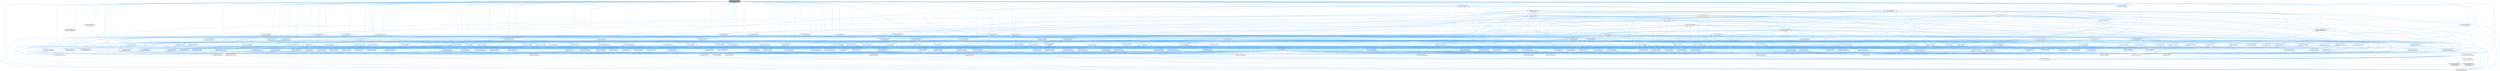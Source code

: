 digraph "/home/runner/work/doxygen/doxygen/src/qcstring.h"
{
 // INTERACTIVE_SVG=YES
 // LATEX_PDF_SIZE
  bgcolor="transparent";
  edge [fontname=Helvetica,fontsize=10,labelfontname=Helvetica,labelfontsize=10];
  node [fontname=Helvetica,fontsize=10,shape=box,height=0.2,width=0.4];
  Node1 [label="/home/runner/work/doxygen\l/doxygen/src/qcstring.h",height=0.2,width=0.4,color="gray40", fillcolor="grey60", style="filled", fontcolor="black",tooltip=" "];
  Node1 -> Node2 [dir="back",color="steelblue1",style="solid"];
  Node2 [label="/home/runner/work/doxygen\l/doxygen/src/arguments.h",height=0.2,width=0.4,color="grey40", fillcolor="white", style="filled",URL="$df/d9b/arguments_8h.html",tooltip=" "];
  Node2 -> Node3 [dir="back",color="steelblue1",style="solid"];
  Node3 [label="/home/runner/work/doxygen\l/doxygen/src/arguments.cpp",height=0.2,width=0.4,color="grey40", fillcolor="white", style="filled",URL="$d4/dd4/arguments_8cpp.html",tooltip=" "];
  Node2 -> Node4 [dir="back",color="steelblue1",style="solid"];
  Node4 [label="/home/runner/work/doxygen\l/doxygen/src/classdef.cpp",height=0.2,width=0.4,color="grey40", fillcolor="white", style="filled",URL="$de/d89/classdef_8cpp.html",tooltip=" "];
  Node2 -> Node5 [dir="back",color="steelblue1",style="solid"];
  Node5 [label="/home/runner/work/doxygen\l/doxygen/src/classdef.h",height=0.2,width=0.4,color="grey40", fillcolor="white", style="filled",URL="$d1/da6/classdef_8h.html",tooltip=" "];
  Node5 -> Node4 [dir="back",color="steelblue1",style="solid"];
  Node5 -> Node6 [dir="back",color="steelblue1",style="solid"];
  Node6 [label="/home/runner/work/doxygen\l/doxygen/src/classlist.h",height=0.2,width=0.4,color="grey40", fillcolor="white", style="filled",URL="$d2/df8/classlist_8h.html",tooltip=" "];
  Node6 -> Node4 [dir="back",color="steelblue1",style="solid"];
  Node6 -> Node7 [dir="back",color="steelblue1",style="solid"];
  Node7 [label="/home/runner/work/doxygen\l/doxygen/src/classlist.cpp",height=0.2,width=0.4,color="grey40", fillcolor="white", style="filled",URL="$d6/d10/classlist_8cpp.html",tooltip=" "];
  Node6 -> Node8 [dir="back",color="steelblue1",style="solid"];
  Node8 [label="/home/runner/work/doxygen\l/doxygen/src/code.l",height=0.2,width=0.4,color="grey40", fillcolor="white", style="filled",URL="$da/d1f/code_8l.html",tooltip=" "];
  Node6 -> Node9 [dir="back",color="steelblue1",style="solid"];
  Node9 [label="/home/runner/work/doxygen\l/doxygen/src/context.cpp",height=0.2,width=0.4,color="grey40", fillcolor="white", style="filled",URL="$db/d12/context_8cpp.html",tooltip=" "];
  Node6 -> Node10 [dir="back",color="steelblue1",style="solid"];
  Node10 [label="/home/runner/work/doxygen\l/doxygen/src/defgen.cpp",height=0.2,width=0.4,color="grey40", fillcolor="white", style="filled",URL="$d3/d17/defgen_8cpp.html",tooltip=" "];
  Node6 -> Node11 [dir="back",color="steelblue1",style="solid"];
  Node11 [label="/home/runner/work/doxygen\l/doxygen/src/diagram.cpp",height=0.2,width=0.4,color="grey40", fillcolor="white", style="filled",URL="$da/d0d/diagram_8cpp.html",tooltip=" "];
  Node6 -> Node12 [dir="back",color="steelblue1",style="solid"];
  Node12 [label="/home/runner/work/doxygen\l/doxygen/src/docbookgen.cpp",height=0.2,width=0.4,color="grey40", fillcolor="white", style="filled",URL="$d8/d29/docbookgen_8cpp.html",tooltip=" "];
  Node6 -> Node13 [dir="back",color="steelblue1",style="solid"];
  Node13 [label="/home/runner/work/doxygen\l/doxygen/src/docparser.cpp",height=0.2,width=0.4,color="grey40", fillcolor="white", style="filled",URL="$da/d17/docparser_8cpp.html",tooltip=" "];
  Node6 -> Node14 [dir="back",color="steelblue1",style="solid"];
  Node14 [label="/home/runner/work/doxygen\l/doxygen/src/dotgfxhierarchytable.cpp",height=0.2,width=0.4,color="grey40", fillcolor="white", style="filled",URL="$d4/d09/dotgfxhierarchytable_8cpp.html",tooltip=" "];
  Node6 -> Node15 [dir="back",color="steelblue1",style="solid"];
  Node15 [label="/home/runner/work/doxygen\l/doxygen/src/dotgroupcollaboration.cpp",height=0.2,width=0.4,color="grey40", fillcolor="white", style="filled",URL="$d1/d86/dotgroupcollaboration_8cpp.html",tooltip=" "];
  Node6 -> Node16 [dir="back",color="steelblue1",style="solid"];
  Node16 [label="/home/runner/work/doxygen\l/doxygen/src/doxygen.cpp",height=0.2,width=0.4,color="grey40", fillcolor="white", style="filled",URL="$dc/d98/doxygen_8cpp.html",tooltip=" "];
  Node6 -> Node17 [dir="back",color="steelblue1",style="solid"];
  Node17 [label="/home/runner/work/doxygen\l/doxygen/src/filedef.cpp",height=0.2,width=0.4,color="grey40", fillcolor="white", style="filled",URL="$d6/ddc/filedef_8cpp.html",tooltip=" "];
  Node6 -> Node18 [dir="back",color="steelblue1",style="solid"];
  Node18 [label="/home/runner/work/doxygen\l/doxygen/src/fortrancode.l",height=0.2,width=0.4,color="grey40", fillcolor="white", style="filled",URL="$d9/d5b/fortrancode_8l.html",tooltip=" "];
  Node6 -> Node19 [dir="back",color="steelblue1",style="solid"];
  Node19 [label="/home/runner/work/doxygen\l/doxygen/src/groupdef.cpp",height=0.2,width=0.4,color="grey40", fillcolor="white", style="filled",URL="$d6/d42/groupdef_8cpp.html",tooltip=" "];
  Node6 -> Node20 [dir="back",color="steelblue1",style="solid"];
  Node20 [label="/home/runner/work/doxygen\l/doxygen/src/index.cpp",height=0.2,width=0.4,color="grey40", fillcolor="white", style="filled",URL="$db/d14/index_8cpp.html",tooltip="This file contains functions for the various index pages."];
  Node6 -> Node21 [dir="back",color="steelblue1",style="solid"];
  Node21 [label="/home/runner/work/doxygen\l/doxygen/src/latexgen.cpp",height=0.2,width=0.4,color="grey40", fillcolor="white", style="filled",URL="$d4/d42/latexgen_8cpp.html",tooltip=" "];
  Node6 -> Node22 [dir="back",color="steelblue1",style="solid"];
  Node22 [label="/home/runner/work/doxygen\l/doxygen/src/namespacedef.cpp",height=0.2,width=0.4,color="grey40", fillcolor="white", style="filled",URL="$d7/d1c/namespacedef_8cpp.html",tooltip=" "];
  Node6 -> Node23 [dir="back",color="steelblue1",style="solid"];
  Node23 [label="/home/runner/work/doxygen\l/doxygen/src/perlmodgen.cpp",height=0.2,width=0.4,color="grey40", fillcolor="white", style="filled",URL="$de/dd0/perlmodgen_8cpp.html",tooltip=" "];
  Node6 -> Node24 [dir="back",color="steelblue1",style="solid"];
  Node24 [label="/home/runner/work/doxygen\l/doxygen/src/pycode.l",height=0.2,width=0.4,color="grey40", fillcolor="white", style="filled",URL="$d3/ded/pycode_8l.html",tooltip=" "];
  Node6 -> Node25 [dir="back",color="steelblue1",style="solid"];
  Node25 [label="/home/runner/work/doxygen\l/doxygen/src/rtfgen.cpp",height=0.2,width=0.4,color="grey40", fillcolor="white", style="filled",URL="$d0/d9c/rtfgen_8cpp.html",tooltip=" "];
  Node6 -> Node26 [dir="back",color="steelblue1",style="solid"];
  Node26 [label="/home/runner/work/doxygen\l/doxygen/src/searchindex_js.cpp",height=0.2,width=0.4,color="grey40", fillcolor="white", style="filled",URL="$d9/d2f/searchindex__js_8cpp.html",tooltip=" "];
  Node6 -> Node27 [dir="back",color="steelblue1",style="solid"];
  Node27 [label="/home/runner/work/doxygen\l/doxygen/src/util.cpp",height=0.2,width=0.4,color="grey40", fillcolor="white", style="filled",URL="$df/d2d/util_8cpp.html",tooltip=" "];
  Node6 -> Node28 [dir="back",color="steelblue1",style="solid"];
  Node28 [label="/home/runner/work/doxygen\l/doxygen/src/vhdldocgen.cpp",height=0.2,width=0.4,color="grey40", fillcolor="white", style="filled",URL="$de/dea/vhdldocgen_8cpp.html",tooltip=" "];
  Node6 -> Node29 [dir="back",color="steelblue1",style="solid"];
  Node29 [label="/home/runner/work/doxygen\l/doxygen/src/xmlgen.cpp",height=0.2,width=0.4,color="grey40", fillcolor="white", style="filled",URL="$d0/dc3/xmlgen_8cpp.html",tooltip=" "];
  Node5 -> Node30 [dir="back",color="steelblue1",style="solid"];
  Node30 [label="/home/runner/work/doxygen\l/doxygen/src/context.h",height=0.2,width=0.4,color="grey40", fillcolor="white", style="filled",URL="$dc/d1e/context_8h.html",tooltip=" "];
  Node30 -> Node9 [dir="back",color="steelblue1",style="solid"];
  Node30 -> Node16 [dir="back",color="steelblue1",style="solid"];
  Node5 -> Node11 [dir="back",color="steelblue1",style="solid"];
  Node5 -> Node12 [dir="back",color="steelblue1",style="solid"];
  Node5 -> Node31 [dir="back",color="steelblue1",style="solid"];
  Node31 [label="/home/runner/work/doxygen\l/doxygen/src/docsets.cpp",height=0.2,width=0.4,color="grey40", fillcolor="white", style="filled",URL="$d7/d8f/docsets_8cpp.html",tooltip=" "];
  Node5 -> Node32 [dir="back",color="steelblue1",style="solid"];
  Node32 [label="/home/runner/work/doxygen\l/doxygen/src/dotclassgraph.h",height=0.2,width=0.4,color="grey40", fillcolor="white", style="filled",URL="$d5/d04/dotclassgraph_8h.html",tooltip=" "];
  Node32 -> Node4 [dir="back",color="steelblue1",style="solid"];
  Node32 -> Node9 [dir="back",color="steelblue1",style="solid"];
  Node32 -> Node10 [dir="back",color="steelblue1",style="solid"];
  Node32 -> Node12 [dir="back",color="steelblue1",style="solid"];
  Node32 -> Node33 [dir="back",color="steelblue1",style="solid"];
  Node33 [label="/home/runner/work/doxygen\l/doxygen/src/dotclassgraph.cpp",height=0.2,width=0.4,color="grey40", fillcolor="white", style="filled",URL="$d4/dcd/dotclassgraph_8cpp.html",tooltip=" "];
  Node32 -> Node34 [dir="back",color="steelblue1",style="solid"];
  Node34 [label="/home/runner/work/doxygen\l/doxygen/src/htmlgen.cpp",height=0.2,width=0.4,color="grey40", fillcolor="white", style="filled",URL="$d8/d6e/htmlgen_8cpp.html",tooltip=" "];
  Node32 -> Node21 [dir="back",color="steelblue1",style="solid"];
  Node32 -> Node25 [dir="back",color="steelblue1",style="solid"];
  Node32 -> Node29 [dir="back",color="steelblue1",style="solid"];
  Node5 -> Node35 [dir="back",color="steelblue1",style="solid"];
  Node35 [label="/home/runner/work/doxygen\l/doxygen/src/dotgfxhierarchytable.h",height=0.2,width=0.4,color="grey40", fillcolor="white", style="filled",URL="$d2/de7/dotgfxhierarchytable_8h.html",tooltip=" "];
  Node35 -> Node9 [dir="back",color="steelblue1",style="solid"];
  Node35 -> Node30 [dir="back",color="steelblue1",style="solid"];
  Node35 -> Node14 [dir="back",color="steelblue1",style="solid"];
  Node35 -> Node34 [dir="back",color="steelblue1",style="solid"];
  Node35 -> Node20 [dir="back",color="steelblue1",style="solid"];
  Node5 -> Node36 [dir="back",color="steelblue1",style="solid"];
  Node36 [label="/home/runner/work/doxygen\l/doxygen/src/dotnode.cpp",height=0.2,width=0.4,color="grey40", fillcolor="white", style="filled",URL="$df/d58/dotnode_8cpp.html",tooltip=" "];
  Node5 -> Node17 [dir="back",color="steelblue1",style="solid"];
  Node5 -> Node37 [dir="back",color="steelblue1",style="solid"];
  Node37 [label="/home/runner/work/doxygen\l/doxygen/src/ftvhelp.cpp",height=0.2,width=0.4,color="grey40", fillcolor="white", style="filled",URL="$db/d41/ftvhelp_8cpp.html",tooltip=" "];
  Node5 -> Node19 [dir="back",color="steelblue1",style="solid"];
  Node5 -> Node38 [dir="back",color="steelblue1",style="solid"];
  Node38 [label="/home/runner/work/doxygen\l/doxygen/src/memberdef.h",height=0.2,width=0.4,color="grey40", fillcolor="white", style="filled",URL="$d4/d46/memberdef_8h.html",tooltip=" "];
  Node38 -> Node12 [dir="back",color="steelblue1",style="solid"];
  Node38 -> Node31 [dir="back",color="steelblue1",style="solid"];
  Node38 -> Node39 [dir="back",color="steelblue1",style="solid"];
  Node39 [label="/home/runner/work/doxygen\l/doxygen/src/dotcallgraph.h",height=0.2,width=0.4,color="grey40", fillcolor="white", style="filled",URL="$dc/dcf/dotcallgraph_8h.html",tooltip=" "];
  Node39 -> Node9 [dir="back",color="steelblue1",style="solid"];
  Node39 -> Node12 [dir="back",color="steelblue1",style="solid"];
  Node39 -> Node40 [dir="back",color="steelblue1",style="solid"];
  Node40 [label="/home/runner/work/doxygen\l/doxygen/src/dotcallgraph.cpp",height=0.2,width=0.4,color="grey40", fillcolor="white", style="filled",URL="$d4/dd5/dotcallgraph_8cpp.html",tooltip=" "];
  Node39 -> Node34 [dir="back",color="steelblue1",style="solid"];
  Node39 -> Node21 [dir="back",color="steelblue1",style="solid"];
  Node39 -> Node41 [dir="back",color="steelblue1",style="solid"];
  Node41 [label="/home/runner/work/doxygen\l/doxygen/src/memberdef.cpp",height=0.2,width=0.4,color="grey40", fillcolor="white", style="filled",URL="$d0/d72/memberdef_8cpp.html",tooltip=" "];
  Node39 -> Node25 [dir="back",color="steelblue1",style="solid"];
  Node38 -> Node17 [dir="back",color="steelblue1",style="solid"];
  Node38 -> Node42 [dir="back",color="steelblue1",style="solid"];
  Node42 [label="/home/runner/work/doxygen\l/doxygen/src/htmldocvisitor.cpp",height=0.2,width=0.4,color="grey40", fillcolor="white", style="filled",URL="$da/db0/htmldocvisitor_8cpp.html",tooltip=" "];
  Node38 -> Node43 [dir="back",color="steelblue1",style="solid"];
  Node43 [label="/home/runner/work/doxygen\l/doxygen/src/htmlhelp.cpp",height=0.2,width=0.4,color="grey40", fillcolor="white", style="filled",URL="$d3/d4b/htmlhelp_8cpp.html",tooltip=" "];
  Node38 -> Node41 [dir="back",color="steelblue1",style="solid"];
  Node38 -> Node44 [dir="back",color="steelblue1",style="solid"];
  Node44 [label="/home/runner/work/doxygen\l/doxygen/src/memberlist.h",height=0.2,width=0.4,color="grey40", fillcolor="white", style="filled",URL="$dd/d78/memberlist_8h.html",tooltip=" "];
  Node44 -> Node4 [dir="back",color="steelblue1",style="solid"];
  Node44 -> Node30 [dir="back",color="steelblue1",style="solid"];
  Node44 -> Node10 [dir="back",color="steelblue1",style="solid"];
  Node44 -> Node45 [dir="back",color="steelblue1",style="solid"];
  Node45 [label="/home/runner/work/doxygen\l/doxygen/src/definition.cpp",height=0.2,width=0.4,color="grey40", fillcolor="white", style="filled",URL="$d3/dea/definition_8cpp.html",tooltip=" "];
  Node44 -> Node12 [dir="back",color="steelblue1",style="solid"];
  Node44 -> Node40 [dir="back",color="steelblue1",style="solid"];
  Node44 -> Node36 [dir="back",color="steelblue1",style="solid"];
  Node44 -> Node16 [dir="back",color="steelblue1",style="solid"];
  Node44 -> Node46 [dir="back",color="steelblue1",style="solid"];
  Node46 [label="/home/runner/work/doxygen\l/doxygen/src/doxygen.h",height=0.2,width=0.4,color="grey40", fillcolor="white", style="filled",URL="$d1/da1/doxygen_8h.html",tooltip=" "];
  Node46 -> Node4 [dir="back",color="steelblue1",style="solid"];
  Node46 -> Node7 [dir="back",color="steelblue1",style="solid"];
  Node46 -> Node8 [dir="back",color="steelblue1",style="solid"];
  Node46 -> Node47 [dir="back",color="steelblue1",style="solid"];
  Node47 [label="/home/runner/work/doxygen\l/doxygen/src/commentcnv.l",height=0.2,width=0.4,color="grey40", fillcolor="white", style="filled",URL="$d0/d47/commentcnv_8l.html",tooltip=" "];
  Node46 -> Node48 [dir="back",color="steelblue1",style="solid"];
  Node48 [label="/home/runner/work/doxygen\l/doxygen/src/commentscan.l",height=0.2,width=0.4,color="grey40", fillcolor="white", style="filled",URL="$d7/d5f/commentscan_8l.html",tooltip=" "];
  Node46 -> Node49 [dir="back",color="steelblue1",style="solid"];
  Node49 [label="/home/runner/work/doxygen\l/doxygen/src/conceptdef.cpp",height=0.2,width=0.4,color="grey40", fillcolor="white", style="filled",URL="$d8/d0a/conceptdef_8cpp.html",tooltip=" "];
  Node46 -> Node9 [dir="back",color="steelblue1",style="solid"];
  Node46 -> Node10 [dir="back",color="steelblue1",style="solid"];
  Node46 -> Node45 [dir="back",color="steelblue1",style="solid"];
  Node46 -> Node11 [dir="back",color="steelblue1",style="solid"];
  Node46 -> Node50 [dir="back",color="steelblue1",style="solid"];
  Node50 [label="/home/runner/work/doxygen\l/doxygen/src/dirdef.cpp",height=0.2,width=0.4,color="grey40", fillcolor="white", style="filled",URL="$d8/d52/dirdef_8cpp.html",tooltip=" "];
  Node46 -> Node12 [dir="back",color="steelblue1",style="solid"];
  Node46 -> Node51 [dir="back",color="steelblue1",style="solid"];
  Node51 [label="/home/runner/work/doxygen\l/doxygen/src/docbookvisitor.cpp",height=0.2,width=0.4,color="grey40", fillcolor="white", style="filled",URL="$dc/d05/docbookvisitor_8cpp.html",tooltip=" "];
  Node46 -> Node52 [dir="back",color="steelblue1",style="solid"];
  Node52 [label="/home/runner/work/doxygen\l/doxygen/src/docgroup.cpp",height=0.2,width=0.4,color="grey40", fillcolor="white", style="filled",URL="$d3/d36/docgroup_8cpp.html",tooltip=" "];
  Node46 -> Node53 [dir="back",color="steelblue1",style="solid"];
  Node53 [label="/home/runner/work/doxygen\l/doxygen/src/docnode.cpp",height=0.2,width=0.4,color="grey40", fillcolor="white", style="filled",URL="$d0/d2b/docnode_8cpp.html",tooltip=" "];
  Node46 -> Node13 [dir="back",color="steelblue1",style="solid"];
  Node46 -> Node31 [dir="back",color="steelblue1",style="solid"];
  Node46 -> Node54 [dir="back",color="steelblue1",style="solid"];
  Node54 [label="/home/runner/work/doxygen\l/doxygen/src/doctokenizer.l",height=0.2,width=0.4,color="grey40", fillcolor="white", style="filled",URL="$d1/d39/doctokenizer_8l.html",tooltip=" "];
  Node46 -> Node55 [dir="back",color="steelblue1",style="solid"];
  Node55 [label="/home/runner/work/doxygen\l/doxygen/src/docvisitor.cpp",height=0.2,width=0.4,color="grey40", fillcolor="white", style="filled",URL="$da/d39/docvisitor_8cpp.html",tooltip=" "];
  Node46 -> Node56 [dir="back",color="steelblue1",style="solid"];
  Node56 [label="/home/runner/work/doxygen\l/doxygen/src/dot.cpp",height=0.2,width=0.4,color="grey40", fillcolor="white", style="filled",URL="$de/daa/dot_8cpp.html",tooltip=" "];
  Node46 -> Node57 [dir="back",color="steelblue1",style="solid"];
  Node57 [label="/home/runner/work/doxygen\l/doxygen/src/dot.h",height=0.2,width=0.4,color="grey40", fillcolor="white", style="filled",URL="$d6/d4a/dot_8h.html",tooltip=" "];
  Node57 -> Node4 [dir="back",color="steelblue1",style="solid"];
  Node57 -> Node9 [dir="back",color="steelblue1",style="solid"];
  Node57 -> Node10 [dir="back",color="steelblue1",style="solid"];
  Node57 -> Node50 [dir="back",color="steelblue1",style="solid"];
  Node57 -> Node12 [dir="back",color="steelblue1",style="solid"];
  Node57 -> Node51 [dir="back",color="steelblue1",style="solid"];
  Node57 -> Node56 [dir="back",color="steelblue1",style="solid"];
  Node57 -> Node58 [dir="back",color="steelblue1",style="solid"];
  Node58 [label="/home/runner/work/doxygen\l/doxygen/src/dotfilepatcher.cpp",height=0.2,width=0.4,color="grey40", fillcolor="white", style="filled",URL="$d9/d92/dotfilepatcher_8cpp.html",tooltip=" "];
  Node57 -> Node59 [dir="back",color="steelblue1",style="solid"];
  Node59 [label="/home/runner/work/doxygen\l/doxygen/src/dotgraph.cpp",height=0.2,width=0.4,color="grey40", fillcolor="white", style="filled",URL="$de/d45/dotgraph_8cpp.html",tooltip=" "];
  Node57 -> Node60 [dir="back",color="steelblue1",style="solid"];
  Node60 [label="/home/runner/work/doxygen\l/doxygen/src/dotlegendgraph.cpp",height=0.2,width=0.4,color="grey40", fillcolor="white", style="filled",URL="$d4/d33/dotlegendgraph_8cpp.html",tooltip=" "];
  Node57 -> Node61 [dir="back",color="steelblue1",style="solid"];
  Node61 [label="/home/runner/work/doxygen\l/doxygen/src/dotrunner.cpp",height=0.2,width=0.4,color="grey40", fillcolor="white", style="filled",URL="$d1/dfe/dotrunner_8cpp.html",tooltip=" "];
  Node57 -> Node16 [dir="back",color="steelblue1",style="solid"];
  Node57 -> Node17 [dir="back",color="steelblue1",style="solid"];
  Node57 -> Node19 [dir="back",color="steelblue1",style="solid"];
  Node57 -> Node42 [dir="back",color="steelblue1",style="solid"];
  Node57 -> Node34 [dir="back",color="steelblue1",style="solid"];
  Node57 -> Node20 [dir="back",color="steelblue1",style="solid"];
  Node57 -> Node62 [dir="back",color="steelblue1",style="solid"];
  Node62 [label="/home/runner/work/doxygen\l/doxygen/src/latexdocvisitor.cpp",height=0.2,width=0.4,color="grey40", fillcolor="white", style="filled",URL="$d1/d4e/latexdocvisitor_8cpp.html",tooltip=" "];
  Node57 -> Node21 [dir="back",color="steelblue1",style="solid"];
  Node57 -> Node63 [dir="back",color="steelblue1",style="solid"];
  Node63 [label="/home/runner/work/doxygen\l/doxygen/src/mandocvisitor.cpp",height=0.2,width=0.4,color="grey40", fillcolor="white", style="filled",URL="$d8/dde/mandocvisitor_8cpp.html",tooltip=" "];
  Node57 -> Node41 [dir="back",color="steelblue1",style="solid"];
  Node57 -> Node64 [dir="back",color="steelblue1",style="solid"];
  Node64 [label="/home/runner/work/doxygen\l/doxygen/src/rtfdocvisitor.cpp",height=0.2,width=0.4,color="grey40", fillcolor="white", style="filled",URL="$de/d9a/rtfdocvisitor_8cpp.html",tooltip=" "];
  Node57 -> Node25 [dir="back",color="steelblue1",style="solid"];
  Node57 -> Node65 [dir="back",color="steelblue1",style="solid"];
  Node65 [label="/home/runner/work/doxygen\l/doxygen/src/xmldocvisitor.cpp",height=0.2,width=0.4,color="grey40", fillcolor="white", style="filled",URL="$dd/db6/xmldocvisitor_8cpp.html",tooltip=" "];
  Node57 -> Node29 [dir="back",color="steelblue1",style="solid"];
  Node46 -> Node66 [dir="back",color="steelblue1",style="solid"];
  Node66 [label="/home/runner/work/doxygen\l/doxygen/src/dotdirdeps.cpp",height=0.2,width=0.4,color="grey40", fillcolor="white", style="filled",URL="$da/d45/dotdirdeps_8cpp.html",tooltip=" "];
  Node46 -> Node58 [dir="back",color="steelblue1",style="solid"];
  Node46 -> Node14 [dir="back",color="steelblue1",style="solid"];
  Node46 -> Node59 [dir="back",color="steelblue1",style="solid"];
  Node46 -> Node15 [dir="back",color="steelblue1",style="solid"];
  Node46 -> Node60 [dir="back",color="steelblue1",style="solid"];
  Node46 -> Node36 [dir="back",color="steelblue1",style="solid"];
  Node46 -> Node61 [dir="back",color="steelblue1",style="solid"];
  Node46 -> Node16 [dir="back",color="steelblue1",style="solid"];
  Node46 -> Node67 [dir="back",color="steelblue1",style="solid"];
  Node67 [label="/home/runner/work/doxygen\l/doxygen/src/eclipsehelp.cpp",height=0.2,width=0.4,color="grey40", fillcolor="white", style="filled",URL="$d8/d56/eclipsehelp_8cpp.html",tooltip=" "];
  Node46 -> Node68 [dir="back",color="steelblue1",style="solid"];
  Node68 [label="/home/runner/work/doxygen\l/doxygen/src/entry.cpp",height=0.2,width=0.4,color="grey40", fillcolor="white", style="filled",URL="$d2/dd2/entry_8cpp.html",tooltip=" "];
  Node46 -> Node17 [dir="back",color="steelblue1",style="solid"];
  Node46 -> Node69 [dir="back",color="steelblue1",style="solid"];
  Node69 [label="/home/runner/work/doxygen\l/doxygen/src/formula.cpp",height=0.2,width=0.4,color="grey40", fillcolor="white", style="filled",URL="$d7/d5b/formula_8cpp.html",tooltip=" "];
  Node46 -> Node18 [dir="back",color="steelblue1",style="solid"];
  Node46 -> Node70 [dir="back",color="steelblue1",style="solid"];
  Node70 [label="/home/runner/work/doxygen\l/doxygen/src/fortranscanner.l",height=0.2,width=0.4,color="grey40", fillcolor="white", style="filled",URL="$dd/d00/fortranscanner_8l.html",tooltip=" "];
  Node46 -> Node37 [dir="back",color="steelblue1",style="solid"];
  Node46 -> Node19 [dir="back",color="steelblue1",style="solid"];
  Node46 -> Node42 [dir="back",color="steelblue1",style="solid"];
  Node46 -> Node34 [dir="back",color="steelblue1",style="solid"];
  Node46 -> Node43 [dir="back",color="steelblue1",style="solid"];
  Node46 -> Node20 [dir="back",color="steelblue1",style="solid"];
  Node46 -> Node62 [dir="back",color="steelblue1",style="solid"];
  Node46 -> Node21 [dir="back",color="steelblue1",style="solid"];
  Node46 -> Node71 [dir="back",color="steelblue1",style="solid"];
  Node71 [label="/home/runner/work/doxygen\l/doxygen/src/layout.cpp",height=0.2,width=0.4,color="grey40", fillcolor="white", style="filled",URL="$db/d16/layout_8cpp.html",tooltip=" "];
  Node46 -> Node72 [dir="back",color="steelblue1",style="solid"];
  Node72 [label="/home/runner/work/doxygen\l/doxygen/src/lexcode.l",height=0.2,width=0.4,color="grey40", fillcolor="white", style="filled",URL="$d0/d7e/lexcode_8l.html",tooltip=" "];
  Node46 -> Node73 [dir="back",color="steelblue1",style="solid"];
  Node73 [label="/home/runner/work/doxygen\l/doxygen/src/main.cpp",height=0.2,width=0.4,color="grey40", fillcolor="white", style="filled",URL="$df/d0a/main_8cpp.html",tooltip="main entry point for doxygen"];
  Node46 -> Node63 [dir="back",color="steelblue1",style="solid"];
  Node46 -> Node74 [dir="back",color="steelblue1",style="solid"];
  Node74 [label="/home/runner/work/doxygen\l/doxygen/src/mangen.cpp",height=0.2,width=0.4,color="grey40", fillcolor="white", style="filled",URL="$d7/de7/mangen_8cpp.html",tooltip=" "];
  Node46 -> Node75 [dir="back",color="steelblue1",style="solid"];
  Node75 [label="/home/runner/work/doxygen\l/doxygen/src/markdown.cpp",height=0.2,width=0.4,color="grey40", fillcolor="white", style="filled",URL="$de/d04/markdown_8cpp.html",tooltip=" "];
  Node46 -> Node41 [dir="back",color="steelblue1",style="solid"];
  Node46 -> Node76 [dir="back",color="steelblue1",style="solid"];
  Node76 [label="/home/runner/work/doxygen\l/doxygen/src/membergroup.cpp",height=0.2,width=0.4,color="grey40", fillcolor="white", style="filled",URL="$d6/d18/membergroup_8cpp.html",tooltip=" "];
  Node46 -> Node77 [dir="back",color="steelblue1",style="solid"];
  Node77 [label="/home/runner/work/doxygen\l/doxygen/src/memberlist.cpp",height=0.2,width=0.4,color="grey40", fillcolor="white", style="filled",URL="$d0/d14/memberlist_8cpp.html",tooltip=" "];
  Node46 -> Node78 [dir="back",color="steelblue1",style="solid"];
  Node78 [label="/home/runner/work/doxygen\l/doxygen/src/message.cpp",height=0.2,width=0.4,color="grey40", fillcolor="white", style="filled",URL="$d8/d6a/message_8cpp.html",tooltip=" "];
  Node46 -> Node79 [dir="back",color="steelblue1",style="solid"];
  Node79 [label="/home/runner/work/doxygen\l/doxygen/src/msc.cpp",height=0.2,width=0.4,color="grey40", fillcolor="white", style="filled",URL="$db/d33/msc_8cpp.html",tooltip=" "];
  Node46 -> Node22 [dir="back",color="steelblue1",style="solid"];
  Node46 -> Node80 [dir="back",color="steelblue1",style="solid"];
  Node80 [label="/home/runner/work/doxygen\l/doxygen/src/outputgen.cpp",height=0.2,width=0.4,color="grey40", fillcolor="white", style="filled",URL="$d0/d17/outputgen_8cpp.html",tooltip=" "];
  Node46 -> Node81 [dir="back",color="steelblue1",style="solid"];
  Node81 [label="/home/runner/work/doxygen\l/doxygen/src/outputlist.cpp",height=0.2,width=0.4,color="grey40", fillcolor="white", style="filled",URL="$db/dd8/outputlist_8cpp.html",tooltip=" "];
  Node46 -> Node82 [dir="back",color="steelblue1",style="solid"];
  Node82 [label="/home/runner/work/doxygen\l/doxygen/src/outputlist.h",height=0.2,width=0.4,color="grey40", fillcolor="white", style="filled",URL="$d2/db9/outputlist_8h.html",tooltip=" "];
  Node82 -> Node4 [dir="back",color="steelblue1",style="solid"];
  Node82 -> Node7 [dir="back",color="steelblue1",style="solid"];
  Node82 -> Node8 [dir="back",color="steelblue1",style="solid"];
  Node82 -> Node49 [dir="back",color="steelblue1",style="solid"];
  Node82 -> Node45 [dir="back",color="steelblue1",style="solid"];
  Node82 -> Node50 [dir="back",color="steelblue1",style="solid"];
  Node82 -> Node16 [dir="back",color="steelblue1",style="solid"];
  Node82 -> Node17 [dir="back",color="steelblue1",style="solid"];
  Node82 -> Node18 [dir="back",color="steelblue1",style="solid"];
  Node82 -> Node19 [dir="back",color="steelblue1",style="solid"];
  Node82 -> Node20 [dir="back",color="steelblue1",style="solid"];
  Node82 -> Node41 [dir="back",color="steelblue1",style="solid"];
  Node82 -> Node76 [dir="back",color="steelblue1",style="solid"];
  Node82 -> Node77 [dir="back",color="steelblue1",style="solid"];
  Node82 -> Node22 [dir="back",color="steelblue1",style="solid"];
  Node82 -> Node81 [dir="back",color="steelblue1",style="solid"];
  Node82 -> Node83 [dir="back",color="steelblue1",style="solid"];
  Node83 [label="/home/runner/work/doxygen\l/doxygen/src/pagedef.cpp",height=0.2,width=0.4,color="grey40", fillcolor="white", style="filled",URL="$d9/db4/pagedef_8cpp.html",tooltip=" "];
  Node82 -> Node24 [dir="back",color="steelblue1",style="solid"];
  Node82 -> Node84 [dir="back",color="steelblue1",style="solid"];
  Node84 [label="/home/runner/work/doxygen\l/doxygen/src/sqlcode.l",height=0.2,width=0.4,color="grey40", fillcolor="white", style="filled",URL="$d2/dda/sqlcode_8l.html",tooltip=" "];
  Node82 -> Node27 [dir="back",color="steelblue1",style="solid"];
  Node82 -> Node85 [dir="back",color="steelblue1",style="solid"];
  Node85 [label="/home/runner/work/doxygen\l/doxygen/src/vhdlcode.l",height=0.2,width=0.4,color="grey40", fillcolor="white", style="filled",URL="$d5/d6a/vhdlcode_8l.html",tooltip=" "];
  Node82 -> Node28 [dir="back",color="steelblue1",style="solid"];
  Node82 -> Node86 [dir="back",color="steelblue1",style="solid"];
  Node86 [label="/home/runner/work/doxygen\l/doxygen/src/vhdljjparser.cpp",height=0.2,width=0.4,color="grey40", fillcolor="white", style="filled",URL="$d1/d86/vhdljjparser_8cpp.html",tooltip=" "];
  Node82 -> Node87 [dir="back",color="steelblue1",style="solid"];
  Node87 [label="/home/runner/work/doxygen\l/doxygen/src/xmlcode.l",height=0.2,width=0.4,color="grey40", fillcolor="white", style="filled",URL="$dc/dc1/xmlcode_8l.html",tooltip=" "];
  Node46 -> Node83 [dir="back",color="steelblue1",style="solid"];
  Node46 -> Node23 [dir="back",color="steelblue1",style="solid"];
  Node46 -> Node88 [dir="back",color="steelblue1",style="solid"];
  Node88 [label="/home/runner/work/doxygen\l/doxygen/src/plantuml.cpp",height=0.2,width=0.4,color="grey40", fillcolor="white", style="filled",URL="$d7/d5b/plantuml_8cpp.html",tooltip=" "];
  Node46 -> Node89 [dir="back",color="steelblue1",style="solid"];
  Node89 [label="/home/runner/work/doxygen\l/doxygen/src/pre.l",height=0.2,width=0.4,color="grey40", fillcolor="white", style="filled",URL="$d0/da7/pre_8l.html",tooltip=" "];
  Node46 -> Node24 [dir="back",color="steelblue1",style="solid"];
  Node46 -> Node90 [dir="back",color="steelblue1",style="solid"];
  Node90 [label="/home/runner/work/doxygen\l/doxygen/src/pyscanner.l",height=0.2,width=0.4,color="grey40", fillcolor="white", style="filled",URL="$de/d2b/pyscanner_8l.html",tooltip=" "];
  Node46 -> Node91 [dir="back",color="steelblue1",style="solid"];
  Node91 [label="/home/runner/work/doxygen\l/doxygen/src/qhp.cpp",height=0.2,width=0.4,color="grey40", fillcolor="white", style="filled",URL="$d9/d45/qhp_8cpp.html",tooltip=" "];
  Node46 -> Node64 [dir="back",color="steelblue1",style="solid"];
  Node46 -> Node25 [dir="back",color="steelblue1",style="solid"];
  Node46 -> Node92 [dir="back",color="steelblue1",style="solid"];
  Node92 [label="/home/runner/work/doxygen\l/doxygen/src/scanner.l",height=0.2,width=0.4,color="grey40", fillcolor="white", style="filled",URL="$da/d11/scanner_8l.html",tooltip=" "];
  Node46 -> Node93 [dir="back",color="steelblue1",style="solid"];
  Node93 [label="/home/runner/work/doxygen\l/doxygen/src/searchindex.cpp",height=0.2,width=0.4,color="grey40", fillcolor="white", style="filled",URL="$d7/d79/searchindex_8cpp.html",tooltip=" "];
  Node46 -> Node26 [dir="back",color="steelblue1",style="solid"];
  Node46 -> Node84 [dir="back",color="steelblue1",style="solid"];
  Node46 -> Node94 [dir="back",color="steelblue1",style="solid"];
  Node94 [label="/home/runner/work/doxygen\l/doxygen/src/symbolresolver.cpp",height=0.2,width=0.4,color="grey40", fillcolor="white", style="filled",URL="$d2/d99/symbolresolver_8cpp.html",tooltip=" "];
  Node46 -> Node95 [dir="back",color="steelblue1",style="solid"];
  Node95 [label="/home/runner/work/doxygen\l/doxygen/src/tagreader.cpp",height=0.2,width=0.4,color="grey40", fillcolor="white", style="filled",URL="$d4/d7b/tagreader_8cpp.html",tooltip=" "];
  Node46 -> Node96 [dir="back",color="steelblue1",style="solid"];
  Node96 [label="/home/runner/work/doxygen\l/doxygen/src/tooltip.cpp",height=0.2,width=0.4,color="grey40", fillcolor="white", style="filled",URL="$d7/d56/tooltip_8cpp.html",tooltip=" "];
  Node46 -> Node27 [dir="back",color="steelblue1",style="solid"];
  Node46 -> Node85 [dir="back",color="steelblue1",style="solid"];
  Node46 -> Node28 [dir="back",color="steelblue1",style="solid"];
  Node46 -> Node86 [dir="back",color="steelblue1",style="solid"];
  Node46 -> Node87 [dir="back",color="steelblue1",style="solid"];
  Node46 -> Node65 [dir="back",color="steelblue1",style="solid"];
  Node46 -> Node29 [dir="back",color="steelblue1",style="solid"];
  Node44 -> Node17 [dir="back",color="steelblue1",style="solid"];
  Node44 -> Node97 [dir="back",color="steelblue1",style="solid"];
  Node97 [label="/home/runner/work/doxygen\l/doxygen/src/filedef.h",height=0.2,width=0.4,color="grey40", fillcolor="white", style="filled",URL="$d4/d3a/filedef_8h.html",tooltip=" "];
  Node97 -> Node4 [dir="back",color="steelblue1",style="solid"];
  Node97 -> Node8 [dir="back",color="steelblue1",style="solid"];
  Node97 -> Node98 [dir="back",color="steelblue1",style="solid"];
  Node98 [label="/home/runner/work/doxygen\l/doxygen/src/conceptdef.h",height=0.2,width=0.4,color="grey40", fillcolor="white", style="filled",URL="$da/df1/conceptdef_8h.html",tooltip=" "];
  Node98 -> Node49 [dir="back",color="steelblue1",style="solid"];
  Node98 -> Node16 [dir="back",color="steelblue1",style="solid"];
  Node98 -> Node17 [dir="back",color="steelblue1",style="solid"];
  Node98 -> Node22 [dir="back",color="steelblue1",style="solid"];
  Node98 -> Node99 [dir="back",color="steelblue1",style="solid"];
  Node99 [label="/home/runner/work/doxygen\l/doxygen/src/util.h",height=0.2,width=0.4,color="grey40", fillcolor="white", style="filled",URL="$d8/d3c/util_8h.html",tooltip="A bunch of utility functions."];
  Node99 -> Node100 [dir="back",color="steelblue1",style="solid"];
  Node100 [label="/home/runner/work/doxygen\l/doxygen/src/cite.cpp",height=0.2,width=0.4,color="grey40", fillcolor="white", style="filled",URL="$d5/d0b/cite_8cpp.html",tooltip=" "];
  Node99 -> Node4 [dir="back",color="steelblue1",style="solid"];
  Node99 -> Node7 [dir="back",color="steelblue1",style="solid"];
  Node99 -> Node8 [dir="back",color="steelblue1",style="solid"];
  Node99 -> Node47 [dir="back",color="steelblue1",style="solid"];
  Node99 -> Node48 [dir="back",color="steelblue1",style="solid"];
  Node99 -> Node49 [dir="back",color="steelblue1",style="solid"];
  Node99 -> Node9 [dir="back",color="steelblue1",style="solid"];
  Node99 -> Node101 [dir="back",color="steelblue1",style="solid"];
  Node101 [label="/home/runner/work/doxygen\l/doxygen/src/declinfo.l",height=0.2,width=0.4,color="grey40", fillcolor="white", style="filled",URL="$d8/d0f/declinfo_8l.html",tooltip=" "];
  Node99 -> Node102 [dir="back",color="steelblue1",style="solid"];
  Node102 [label="/home/runner/work/doxygen\l/doxygen/src/defargs.l",height=0.2,width=0.4,color="grey40", fillcolor="white", style="filled",URL="$de/df3/defargs_8l.html",tooltip=" "];
  Node99 -> Node10 [dir="back",color="steelblue1",style="solid"];
  Node99 -> Node45 [dir="back",color="steelblue1",style="solid"];
  Node99 -> Node103 [dir="back",color="steelblue1",style="solid"];
  Node103 [label="/home/runner/work/doxygen\l/doxygen/src/dia.cpp",height=0.2,width=0.4,color="grey40", fillcolor="white", style="filled",URL="$d1/df5/dia_8cpp.html",tooltip=" "];
  Node99 -> Node11 [dir="back",color="steelblue1",style="solid"];
  Node99 -> Node50 [dir="back",color="steelblue1",style="solid"];
  Node99 -> Node12 [dir="back",color="steelblue1",style="solid"];
  Node99 -> Node51 [dir="back",color="steelblue1",style="solid"];
  Node99 -> Node52 [dir="back",color="steelblue1",style="solid"];
  Node99 -> Node53 [dir="back",color="steelblue1",style="solid"];
  Node99 -> Node13 [dir="back",color="steelblue1",style="solid"];
  Node99 -> Node31 [dir="back",color="steelblue1",style="solid"];
  Node99 -> Node55 [dir="back",color="steelblue1",style="solid"];
  Node99 -> Node56 [dir="back",color="steelblue1",style="solid"];
  Node99 -> Node40 [dir="back",color="steelblue1",style="solid"];
  Node99 -> Node33 [dir="back",color="steelblue1",style="solid"];
  Node99 -> Node66 [dir="back",color="steelblue1",style="solid"];
  Node99 -> Node58 [dir="back",color="steelblue1",style="solid"];
  Node99 -> Node14 [dir="back",color="steelblue1",style="solid"];
  Node99 -> Node59 [dir="back",color="steelblue1",style="solid"];
  Node99 -> Node15 [dir="back",color="steelblue1",style="solid"];
  Node99 -> Node104 [dir="back",color="steelblue1",style="solid"];
  Node104 [label="/home/runner/work/doxygen\l/doxygen/src/dotincldepgraph.cpp",height=0.2,width=0.4,color="grey40", fillcolor="white", style="filled",URL="$da/d57/dotincldepgraph_8cpp.html",tooltip=" "];
  Node99 -> Node60 [dir="back",color="steelblue1",style="solid"];
  Node99 -> Node36 [dir="back",color="steelblue1",style="solid"];
  Node99 -> Node61 [dir="back",color="steelblue1",style="solid"];
  Node99 -> Node16 [dir="back",color="steelblue1",style="solid"];
  Node99 -> Node67 [dir="back",color="steelblue1",style="solid"];
  Node99 -> Node105 [dir="back",color="steelblue1",style="solid"];
  Node105 [label="/home/runner/work/doxygen\l/doxygen/src/emoji.cpp",height=0.2,width=0.4,color="grey40", fillcolor="white", style="filled",URL="$d2/d38/emoji_8cpp.html",tooltip=" "];
  Node99 -> Node68 [dir="back",color="steelblue1",style="solid"];
  Node99 -> Node17 [dir="back",color="steelblue1",style="solid"];
  Node99 -> Node106 [dir="back",color="steelblue1",style="solid"];
  Node106 [label="/home/runner/work/doxygen\l/doxygen/src/filename.h",height=0.2,width=0.4,color="grey40", fillcolor="white", style="filled",URL="$dc/dd6/filename_8h.html",tooltip=" "];
  Node106 -> Node8 [dir="back",color="steelblue1",style="solid"];
  Node106 -> Node9 [dir="back",color="steelblue1",style="solid"];
  Node106 -> Node10 [dir="back",color="steelblue1",style="solid"];
  Node106 -> Node50 [dir="back",color="steelblue1",style="solid"];
  Node106 -> Node12 [dir="back",color="steelblue1",style="solid"];
  Node106 -> Node51 [dir="back",color="steelblue1",style="solid"];
  Node106 -> Node16 [dir="back",color="steelblue1",style="solid"];
  Node106 -> Node17 [dir="back",color="steelblue1",style="solid"];
  Node106 -> Node20 [dir="back",color="steelblue1",style="solid"];
  Node106 -> Node21 [dir="back",color="steelblue1",style="solid"];
  Node106 -> Node23 [dir="back",color="steelblue1",style="solid"];
  Node106 -> Node25 [dir="back",color="steelblue1",style="solid"];
  Node106 -> Node26 [dir="back",color="steelblue1",style="solid"];
  Node106 -> Node95 [dir="back",color="steelblue1",style="solid"];
  Node106 -> Node27 [dir="back",color="steelblue1",style="solid"];
  Node106 -> Node28 [dir="back",color="steelblue1",style="solid"];
  Node106 -> Node65 [dir="back",color="steelblue1",style="solid"];
  Node106 -> Node29 [dir="back",color="steelblue1",style="solid"];
  Node99 -> Node69 [dir="back",color="steelblue1",style="solid"];
  Node99 -> Node18 [dir="back",color="steelblue1",style="solid"];
  Node99 -> Node70 [dir="back",color="steelblue1",style="solid"];
  Node99 -> Node37 [dir="back",color="steelblue1",style="solid"];
  Node99 -> Node19 [dir="back",color="steelblue1",style="solid"];
  Node99 -> Node107 [dir="back",color="steelblue1",style="solid"];
  Node107 [label="/home/runner/work/doxygen\l/doxygen/src/htags.cpp",height=0.2,width=0.4,color="grey40", fillcolor="white", style="filled",URL="$d9/db7/htags_8cpp.html",tooltip=" "];
  Node99 -> Node42 [dir="back",color="steelblue1",style="solid"];
  Node99 -> Node34 [dir="back",color="steelblue1",style="solid"];
  Node99 -> Node43 [dir="back",color="steelblue1",style="solid"];
  Node99 -> Node20 [dir="back",color="steelblue1",style="solid"];
  Node99 -> Node108 [dir="back",color="steelblue1",style="solid"];
  Node108 [label="/home/runner/work/doxygen\l/doxygen/src/language.cpp",height=0.2,width=0.4,color="grey40", fillcolor="white", style="filled",URL="$d2/d48/language_8cpp.html",tooltip=" "];
  Node99 -> Node62 [dir="back",color="steelblue1",style="solid"];
  Node99 -> Node21 [dir="back",color="steelblue1",style="solid"];
  Node99 -> Node71 [dir="back",color="steelblue1",style="solid"];
  Node99 -> Node109 [dir="back",color="steelblue1",style="solid"];
  Node109 [label="/home/runner/work/doxygen\l/doxygen/src/lexscanner.l",height=0.2,width=0.4,color="grey40", fillcolor="white", style="filled",URL="$d4/d7d/lexscanner_8l.html",tooltip=" "];
  Node99 -> Node63 [dir="back",color="steelblue1",style="solid"];
  Node99 -> Node74 [dir="back",color="steelblue1",style="solid"];
  Node99 -> Node75 [dir="back",color="steelblue1",style="solid"];
  Node99 -> Node41 [dir="back",color="steelblue1",style="solid"];
  Node99 -> Node76 [dir="back",color="steelblue1",style="solid"];
  Node99 -> Node77 [dir="back",color="steelblue1",style="solid"];
  Node99 -> Node79 [dir="back",color="steelblue1",style="solid"];
  Node99 -> Node22 [dir="back",color="steelblue1",style="solid"];
  Node99 -> Node83 [dir="back",color="steelblue1",style="solid"];
  Node99 -> Node23 [dir="back",color="steelblue1",style="solid"];
  Node99 -> Node88 [dir="back",color="steelblue1",style="solid"];
  Node99 -> Node110 [dir="back",color="steelblue1",style="solid"];
  Node110 [label="/home/runner/work/doxygen\l/doxygen/src/portable.cpp",height=0.2,width=0.4,color="grey40", fillcolor="white", style="filled",URL="$d0/d1c/portable_8cpp.html",tooltip=" "];
  Node99 -> Node89 [dir="back",color="steelblue1",style="solid"];
  Node99 -> Node24 [dir="back",color="steelblue1",style="solid"];
  Node99 -> Node90 [dir="back",color="steelblue1",style="solid"];
  Node99 -> Node91 [dir="back",color="steelblue1",style="solid"];
  Node99 -> Node111 [dir="back",color="steelblue1",style="solid"];
  Node111 [label="/home/runner/work/doxygen\l/doxygen/src/reflist.cpp",height=0.2,width=0.4,color="grey40", fillcolor="white", style="filled",URL="$d4/d09/reflist_8cpp.html",tooltip=" "];
  Node99 -> Node112 [dir="back",color="steelblue1",style="solid"];
  Node112 [label="/home/runner/work/doxygen\l/doxygen/src/resourcemgr.cpp",height=0.2,width=0.4,color="grey40", fillcolor="white", style="filled",URL="$d6/dde/resourcemgr_8cpp.html",tooltip=" "];
  Node99 -> Node64 [dir="back",color="steelblue1",style="solid"];
  Node99 -> Node25 [dir="back",color="steelblue1",style="solid"];
  Node99 -> Node92 [dir="back",color="steelblue1",style="solid"];
  Node99 -> Node93 [dir="back",color="steelblue1",style="solid"];
  Node99 -> Node26 [dir="back",color="steelblue1",style="solid"];
  Node99 -> Node84 [dir="back",color="steelblue1",style="solid"];
  Node99 -> Node94 [dir="back",color="steelblue1",style="solid"];
  Node99 -> Node95 [dir="back",color="steelblue1",style="solid"];
  Node99 -> Node113 [dir="back",color="steelblue1",style="solid"];
  Node113 [label="/home/runner/work/doxygen\l/doxygen/src/template.cpp",height=0.2,width=0.4,color="grey40", fillcolor="white", style="filled",URL="$df/d54/template_8cpp.html",tooltip=" "];
  Node99 -> Node114 [dir="back",color="steelblue1",style="solid"];
  Node114 [label="/home/runner/work/doxygen\l/doxygen/src/textdocvisitor.cpp",height=0.2,width=0.4,color="grey40", fillcolor="white", style="filled",URL="$d3/da6/textdocvisitor_8cpp.html",tooltip=" "];
  Node99 -> Node96 [dir="back",color="steelblue1",style="solid"];
  Node99 -> Node27 [dir="back",color="steelblue1",style="solid"];
  Node99 -> Node85 [dir="back",color="steelblue1",style="solid"];
  Node99 -> Node28 [dir="back",color="steelblue1",style="solid"];
  Node99 -> Node86 [dir="back",color="steelblue1",style="solid"];
  Node99 -> Node115 [dir="back",color="steelblue1",style="solid"];
  Node115 [label="/home/runner/work/doxygen\l/doxygen/src/vhdljjparser.h",height=0.2,width=0.4,color="grey40", fillcolor="white", style="filled",URL="$d2/d55/vhdljjparser_8h.html",tooltip=" "];
  Node115 -> Node16 [dir="back",color="steelblue1",style="solid"];
  Node115 -> Node28 [dir="back",color="steelblue1",style="solid"];
  Node115 -> Node86 [dir="back",color="steelblue1",style="solid"];
  Node115 -> Node116 [dir="back",color="steelblue1",style="solid"];
  Node116 [label="/home/runner/work/doxygen\l/doxygen/vhdlparser/VhdlParser.h",height=0.2,width=0.4,color="grey40", fillcolor="white", style="filled",URL="$d5/df9/_vhdl_parser_8h.html",tooltip=" "];
  Node116 -> Node28 [dir="back",color="steelblue1",style="solid"];
  Node116 -> Node117 [dir="back",color="steelblue1",style="solid"];
  Node117 [label="/home/runner/work/doxygen\l/doxygen/vhdlparser/VhdlParser\lErrorHandler.hpp",height=0.2,width=0.4,color="grey40", fillcolor="white", style="filled",URL="$d2/dc3/_vhdl_parser_error_handler_8hpp.html",tooltip=" "];
  Node117 -> Node86 [dir="back",color="steelblue1",style="solid"];
  Node116 -> Node118 [dir="back",color="steelblue1",style="solid"];
  Node118 [label="/home/runner/work/doxygen\l/doxygen/vhdlparser/vhdlstring.h",height=0.2,width=0.4,color="grey40", fillcolor="white", style="filled",URL="$d9/d48/vhdlstring_8h.html",tooltip=" "];
  Node118 -> Node117 [dir="back",color="steelblue1",style="solid"];
  Node118 -> Node119 [dir="back",color="steelblue1",style="solid"];
  Node119 [label="/home/runner/work/doxygen\l/doxygen/vhdlparser/VhdlParser\lTokenManager.h",height=0.2,width=0.4,color="grey40", fillcolor="white", style="filled",URL="$d7/dad/_vhdl_parser_token_manager_8h.html",tooltip=" "];
  Node119 -> Node86 [dir="back",color="steelblue1",style="solid"];
  Node99 -> Node87 [dir="back",color="steelblue1",style="solid"];
  Node99 -> Node65 [dir="back",color="steelblue1",style="solid"];
  Node99 -> Node29 [dir="back",color="steelblue1",style="solid"];
  Node97 -> Node9 [dir="back",color="steelblue1",style="solid"];
  Node97 -> Node10 [dir="back",color="steelblue1",style="solid"];
  Node97 -> Node45 [dir="back",color="steelblue1",style="solid"];
  Node97 -> Node50 [dir="back",color="steelblue1",style="solid"];
  Node97 -> Node51 [dir="back",color="steelblue1",style="solid"];
  Node97 -> Node13 [dir="back",color="steelblue1",style="solid"];
  Node97 -> Node31 [dir="back",color="steelblue1",style="solid"];
  Node97 -> Node120 [dir="back",color="steelblue1",style="solid"];
  Node120 [label="/home/runner/work/doxygen\l/doxygen/src/dotincldepgraph.h",height=0.2,width=0.4,color="grey40", fillcolor="white", style="filled",URL="$dd/d8c/dotincldepgraph_8h.html",tooltip=" "];
  Node120 -> Node9 [dir="back",color="steelblue1",style="solid"];
  Node120 -> Node12 [dir="back",color="steelblue1",style="solid"];
  Node120 -> Node104 [dir="back",color="steelblue1",style="solid"];
  Node120 -> Node17 [dir="back",color="steelblue1",style="solid"];
  Node120 -> Node34 [dir="back",color="steelblue1",style="solid"];
  Node120 -> Node21 [dir="back",color="steelblue1",style="solid"];
  Node120 -> Node25 [dir="back",color="steelblue1",style="solid"];
  Node120 -> Node29 [dir="back",color="steelblue1",style="solid"];
  Node97 -> Node17 [dir="back",color="steelblue1",style="solid"];
  Node97 -> Node18 [dir="back",color="steelblue1",style="solid"];
  Node97 -> Node37 [dir="back",color="steelblue1",style="solid"];
  Node97 -> Node19 [dir="back",color="steelblue1",style="solid"];
  Node97 -> Node42 [dir="back",color="steelblue1",style="solid"];
  Node97 -> Node43 [dir="back",color="steelblue1",style="solid"];
  Node97 -> Node20 [dir="back",color="steelblue1",style="solid"];
  Node97 -> Node62 [dir="back",color="steelblue1",style="solid"];
  Node97 -> Node72 [dir="back",color="steelblue1",style="solid"];
  Node97 -> Node63 [dir="back",color="steelblue1",style="solid"];
  Node97 -> Node41 [dir="back",color="steelblue1",style="solid"];
  Node97 -> Node76 [dir="back",color="steelblue1",style="solid"];
  Node97 -> Node77 [dir="back",color="steelblue1",style="solid"];
  Node97 -> Node121 [dir="back",color="steelblue1",style="solid"];
  Node121 [label="/home/runner/work/doxygen\l/doxygen/src/namespacedef.h",height=0.2,width=0.4,color="grey40", fillcolor="white", style="filled",URL="$d7/d97/namespacedef_8h.html",tooltip=" "];
  Node121 -> Node4 [dir="back",color="steelblue1",style="solid"];
  Node121 -> Node8 [dir="back",color="steelblue1",style="solid"];
  Node121 -> Node49 [dir="back",color="steelblue1",style="solid"];
  Node121 -> Node9 [dir="back",color="steelblue1",style="solid"];
  Node121 -> Node10 [dir="back",color="steelblue1",style="solid"];
  Node121 -> Node45 [dir="back",color="steelblue1",style="solid"];
  Node121 -> Node12 [dir="back",color="steelblue1",style="solid"];
  Node121 -> Node53 [dir="back",color="steelblue1",style="solid"];
  Node121 -> Node13 [dir="back",color="steelblue1",style="solid"];
  Node121 -> Node31 [dir="back",color="steelblue1",style="solid"];
  Node121 -> Node15 [dir="back",color="steelblue1",style="solid"];
  Node121 -> Node16 [dir="back",color="steelblue1",style="solid"];
  Node121 -> Node17 [dir="back",color="steelblue1",style="solid"];
  Node121 -> Node18 [dir="back",color="steelblue1",style="solid"];
  Node121 -> Node19 [dir="back",color="steelblue1",style="solid"];
  Node121 -> Node20 [dir="back",color="steelblue1",style="solid"];
  Node121 -> Node21 [dir="back",color="steelblue1",style="solid"];
  Node121 -> Node41 [dir="back",color="steelblue1",style="solid"];
  Node121 -> Node76 [dir="back",color="steelblue1",style="solid"];
  Node121 -> Node77 [dir="back",color="steelblue1",style="solid"];
  Node121 -> Node22 [dir="back",color="steelblue1",style="solid"];
  Node121 -> Node83 [dir="back",color="steelblue1",style="solid"];
  Node121 -> Node23 [dir="back",color="steelblue1",style="solid"];
  Node121 -> Node24 [dir="back",color="steelblue1",style="solid"];
  Node121 -> Node25 [dir="back",color="steelblue1",style="solid"];
  Node121 -> Node26 [dir="back",color="steelblue1",style="solid"];
  Node121 -> Node94 [dir="back",color="steelblue1",style="solid"];
  Node121 -> Node27 [dir="back",color="steelblue1",style="solid"];
  Node121 -> Node28 [dir="back",color="steelblue1",style="solid"];
  Node121 -> Node29 [dir="back",color="steelblue1",style="solid"];
  Node97 -> Node89 [dir="back",color="steelblue1",style="solid"];
  Node97 -> Node24 [dir="back",color="steelblue1",style="solid"];
  Node97 -> Node64 [dir="back",color="steelblue1",style="solid"];
  Node97 -> Node93 [dir="back",color="steelblue1",style="solid"];
  Node97 -> Node84 [dir="back",color="steelblue1",style="solid"];
  Node97 -> Node95 [dir="back",color="steelblue1",style="solid"];
  Node97 -> Node96 [dir="back",color="steelblue1",style="solid"];
  Node97 -> Node27 [dir="back",color="steelblue1",style="solid"];
  Node97 -> Node85 [dir="back",color="steelblue1",style="solid"];
  Node97 -> Node87 [dir="back",color="steelblue1",style="solid"];
  Node97 -> Node65 [dir="back",color="steelblue1",style="solid"];
  Node44 -> Node19 [dir="back",color="steelblue1",style="solid"];
  Node44 -> Node20 [dir="back",color="steelblue1",style="solid"];
  Node44 -> Node41 [dir="back",color="steelblue1",style="solid"];
  Node44 -> Node76 [dir="back",color="steelblue1",style="solid"];
  Node44 -> Node77 [dir="back",color="steelblue1",style="solid"];
  Node44 -> Node22 [dir="back",color="steelblue1",style="solid"];
  Node44 -> Node23 [dir="back",color="steelblue1",style="solid"];
  Node44 -> Node27 [dir="back",color="steelblue1",style="solid"];
  Node44 -> Node28 [dir="back",color="steelblue1",style="solid"];
  Node44 -> Node29 [dir="back",color="steelblue1",style="solid"];
  Node38 -> Node122 [dir="back",color="steelblue1",style="solid"];
  Node122 [label="/home/runner/work/doxygen\l/doxygen/src/membername.h",height=0.2,width=0.4,color="grey40", fillcolor="white", style="filled",URL="$d7/dfc/membername_8h.html",tooltip=" "];
  Node122 -> Node4 [dir="back",color="steelblue1",style="solid"];
  Node122 -> Node8 [dir="back",color="steelblue1",style="solid"];
  Node122 -> Node9 [dir="back",color="steelblue1",style="solid"];
  Node122 -> Node12 [dir="back",color="steelblue1",style="solid"];
  Node122 -> Node16 [dir="back",color="steelblue1",style="solid"];
  Node122 -> Node18 [dir="back",color="steelblue1",style="solid"];
  Node122 -> Node19 [dir="back",color="steelblue1",style="solid"];
  Node122 -> Node41 [dir="back",color="steelblue1",style="solid"];
  Node122 -> Node22 [dir="back",color="steelblue1",style="solid"];
  Node122 -> Node23 [dir="back",color="steelblue1",style="solid"];
  Node122 -> Node24 [dir="back",color="steelblue1",style="solid"];
  Node122 -> Node26 [dir="back",color="steelblue1",style="solid"];
  Node122 -> Node84 [dir="back",color="steelblue1",style="solid"];
  Node122 -> Node27 [dir="back",color="steelblue1",style="solid"];
  Node122 -> Node85 [dir="back",color="steelblue1",style="solid"];
  Node122 -> Node28 [dir="back",color="steelblue1",style="solid"];
  Node122 -> Node87 [dir="back",color="steelblue1",style="solid"];
  Node122 -> Node29 [dir="back",color="steelblue1",style="solid"];
  Node38 -> Node91 [dir="back",color="steelblue1",style="solid"];
  Node38 -> Node28 [dir="back",color="steelblue1",style="solid"];
  Node38 -> Node29 [dir="back",color="steelblue1",style="solid"];
  Node5 -> Node76 [dir="back",color="steelblue1",style="solid"];
  Node5 -> Node77 [dir="back",color="steelblue1",style="solid"];
  Node5 -> Node22 [dir="back",color="steelblue1",style="solid"];
  Node5 -> Node23 [dir="back",color="steelblue1",style="solid"];
  Node5 -> Node26 [dir="back",color="steelblue1",style="solid"];
  Node5 -> Node123 [dir="back",color="steelblue1",style="solid"];
  Node123 [label="/home/runner/work/doxygen\l/doxygen/src/symbolresolver.h",height=0.2,width=0.4,color="grey40", fillcolor="white", style="filled",URL="$d9/db2/symbolresolver_8h.html",tooltip=" "];
  Node123 -> Node4 [dir="back",color="steelblue1",style="solid"];
  Node123 -> Node8 [dir="back",color="steelblue1",style="solid"];
  Node123 -> Node16 [dir="back",color="steelblue1",style="solid"];
  Node123 -> Node24 [dir="back",color="steelblue1",style="solid"];
  Node123 -> Node94 [dir="back",color="steelblue1",style="solid"];
  Node123 -> Node27 [dir="back",color="steelblue1",style="solid"];
  Node5 -> Node124 [dir="back",color="steelblue1",style="solid"];
  Node124 [label="/home/runner/work/doxygen\l/doxygen/src/translator.h",height=0.2,width=0.4,color="grey40", fillcolor="white", style="filled",URL="$d9/df1/translator_8h.html",tooltip=" "];
  Node124 -> Node108 [dir="back",color="steelblue1",style="solid"];
  Node124 -> Node125 [dir="back",color="steelblue1",style="solid"];
  Node125 [label="/home/runner/work/doxygen\l/doxygen/src/language.h",height=0.2,width=0.4,color="grey40", fillcolor="white", style="filled",URL="$d8/dce/language_8h.html",tooltip=" "];
  Node125 -> Node100 [dir="back",color="steelblue1",style="solid"];
  Node125 -> Node4 [dir="back",color="steelblue1",style="solid"];
  Node125 -> Node7 [dir="back",color="steelblue1",style="solid"];
  Node125 -> Node48 [dir="back",color="steelblue1",style="solid"];
  Node125 -> Node49 [dir="back",color="steelblue1",style="solid"];
  Node125 -> Node126 [dir="back",color="steelblue1",style="solid"];
  Node126 [label="/home/runner/work/doxygen\l/doxygen/src/configimpl.l",height=0.2,width=0.4,color="grey40", fillcolor="white", style="filled",URL="$d9/de3/configimpl_8l.html",tooltip=" "];
  Node125 -> Node9 [dir="back",color="steelblue1",style="solid"];
  Node125 -> Node127 [dir="back",color="steelblue1",style="solid"];
  Node127 [label="/home/runner/work/doxygen\l/doxygen/src/datetime.cpp",height=0.2,width=0.4,color="grey40", fillcolor="white", style="filled",URL="$d7/d14/datetime_8cpp.html",tooltip=" "];
  Node125 -> Node45 [dir="back",color="steelblue1",style="solid"];
  Node125 -> Node50 [dir="back",color="steelblue1",style="solid"];
  Node125 -> Node12 [dir="back",color="steelblue1",style="solid"];
  Node125 -> Node51 [dir="back",color="steelblue1",style="solid"];
  Node125 -> Node53 [dir="back",color="steelblue1",style="solid"];
  Node125 -> Node56 [dir="back",color="steelblue1",style="solid"];
  Node125 -> Node14 [dir="back",color="steelblue1",style="solid"];
  Node125 -> Node60 [dir="back",color="steelblue1",style="solid"];
  Node125 -> Node36 [dir="back",color="steelblue1",style="solid"];
  Node125 -> Node16 [dir="back",color="steelblue1",style="solid"];
  Node125 -> Node17 [dir="back",color="steelblue1",style="solid"];
  Node125 -> Node70 [dir="back",color="steelblue1",style="solid"];
  Node125 -> Node37 [dir="back",color="steelblue1",style="solid"];
  Node125 -> Node19 [dir="back",color="steelblue1",style="solid"];
  Node125 -> Node42 [dir="back",color="steelblue1",style="solid"];
  Node125 -> Node34 [dir="back",color="steelblue1",style="solid"];
  Node125 -> Node43 [dir="back",color="steelblue1",style="solid"];
  Node125 -> Node20 [dir="back",color="steelblue1",style="solid"];
  Node125 -> Node108 [dir="back",color="steelblue1",style="solid"];
  Node125 -> Node62 [dir="back",color="steelblue1",style="solid"];
  Node125 -> Node21 [dir="back",color="steelblue1",style="solid"];
  Node125 -> Node71 [dir="back",color="steelblue1",style="solid"];
  Node125 -> Node63 [dir="back",color="steelblue1",style="solid"];
  Node125 -> Node74 [dir="back",color="steelblue1",style="solid"];
  Node125 -> Node41 [dir="back",color="steelblue1",style="solid"];
  Node125 -> Node76 [dir="back",color="steelblue1",style="solid"];
  Node125 -> Node77 [dir="back",color="steelblue1",style="solid"];
  Node125 -> Node22 [dir="back",color="steelblue1",style="solid"];
  Node125 -> Node83 [dir="back",color="steelblue1",style="solid"];
  Node125 -> Node90 [dir="back",color="steelblue1",style="solid"];
  Node125 -> Node64 [dir="back",color="steelblue1",style="solid"];
  Node125 -> Node25 [dir="back",color="steelblue1",style="solid"];
  Node125 -> Node92 [dir="back",color="steelblue1",style="solid"];
  Node125 -> Node93 [dir="back",color="steelblue1",style="solid"];
  Node125 -> Node26 [dir="back",color="steelblue1",style="solid"];
  Node125 -> Node27 [dir="back",color="steelblue1",style="solid"];
  Node125 -> Node28 [dir="back",color="steelblue1",style="solid"];
  Node125 -> Node86 [dir="back",color="steelblue1",style="solid"];
  Node125 -> Node65 [dir="back",color="steelblue1",style="solid"];
  Node125 -> Node29 [dir="back",color="steelblue1",style="solid"];
  Node124 -> Node128 [dir="back",color="steelblue1",style="solid"];
  Node128 [label="/home/runner/work/doxygen\l/doxygen/src/translator\l_adapter.h",height=0.2,width=0.4,color="grey40", fillcolor="white", style="filled",URL="$da/de6/translator__adapter_8h.html",tooltip=" "];
  Node128 -> Node108 [dir="back",color="steelblue1",style="solid"];
  Node5 -> Node27 [dir="back",color="steelblue1",style="solid"];
  Node5 -> Node85 [dir="back",color="steelblue1",style="solid"];
  Node2 -> Node7 [dir="back",color="steelblue1",style="solid"];
  Node2 -> Node8 [dir="back",color="steelblue1",style="solid"];
  Node2 -> Node9 [dir="back",color="steelblue1",style="solid"];
  Node2 -> Node102 [dir="back",color="steelblue1",style="solid"];
  Node2 -> Node10 [dir="back",color="steelblue1",style="solid"];
  Node2 -> Node12 [dir="back",color="steelblue1",style="solid"];
  Node2 -> Node16 [dir="back",color="steelblue1",style="solid"];
  Node2 -> Node68 [dir="back",color="steelblue1",style="solid"];
  Node2 -> Node129 [dir="back",color="steelblue1",style="solid"];
  Node129 [label="/home/runner/work/doxygen\l/doxygen/src/entry.h",height=0.2,width=0.4,color="grey40", fillcolor="white", style="filled",URL="$d1/dc6/entry_8h.html",tooltip=" "];
  Node129 -> Node4 [dir="back",color="steelblue1",style="solid"];
  Node129 -> Node8 [dir="back",color="steelblue1",style="solid"];
  Node129 -> Node48 [dir="back",color="steelblue1",style="solid"];
  Node129 -> Node102 [dir="back",color="steelblue1",style="solid"];
  Node129 -> Node52 [dir="back",color="steelblue1",style="solid"];
  Node129 -> Node16 [dir="back",color="steelblue1",style="solid"];
  Node129 -> Node68 [dir="back",color="steelblue1",style="solid"];
  Node129 -> Node17 [dir="back",color="steelblue1",style="solid"];
  Node129 -> Node70 [dir="back",color="steelblue1",style="solid"];
  Node129 -> Node19 [dir="back",color="steelblue1",style="solid"];
  Node129 -> Node109 [dir="back",color="steelblue1",style="solid"];
  Node129 -> Node75 [dir="back",color="steelblue1",style="solid"];
  Node129 -> Node76 [dir="back",color="steelblue1",style="solid"];
  Node129 -> Node89 [dir="back",color="steelblue1",style="solid"];
  Node129 -> Node24 [dir="back",color="steelblue1",style="solid"];
  Node129 -> Node90 [dir="back",color="steelblue1",style="solid"];
  Node129 -> Node92 [dir="back",color="steelblue1",style="solid"];
  Node129 -> Node84 [dir="back",color="steelblue1",style="solid"];
  Node129 -> Node130 [dir="back",color="steelblue1",style="solid"];
  Node130 [label="/home/runner/work/doxygen\l/doxygen/src/stlsupport.cpp",height=0.2,width=0.4,color="grey40", fillcolor="white", style="filled",URL="$d9/da1/stlsupport_8cpp.html",tooltip=" "];
  Node129 -> Node95 [dir="back",color="steelblue1",style="solid"];
  Node129 -> Node27 [dir="back",color="steelblue1",style="solid"];
  Node129 -> Node85 [dir="back",color="steelblue1",style="solid"];
  Node129 -> Node131 [dir="back",color="steelblue1",style="solid"];
  Node131 [label="/home/runner/work/doxygen\l/doxygen/src/vhdldocgen.h",height=0.2,width=0.4,color="grey40", fillcolor="white", style="filled",URL="$dd/dec/vhdldocgen_8h.html",tooltip=" "];
  Node131 -> Node4 [dir="back",color="steelblue1",style="solid"];
  Node131 -> Node7 [dir="back",color="steelblue1",style="solid"];
  Node131 -> Node9 [dir="back",color="steelblue1",style="solid"];
  Node131 -> Node45 [dir="back",color="steelblue1",style="solid"];
  Node131 -> Node53 [dir="back",color="steelblue1",style="solid"];
  Node131 -> Node14 [dir="back",color="steelblue1",style="solid"];
  Node131 -> Node16 [dir="back",color="steelblue1",style="solid"];
  Node131 -> Node17 [dir="back",color="steelblue1",style="solid"];
  Node131 -> Node19 [dir="back",color="steelblue1",style="solid"];
  Node131 -> Node42 [dir="back",color="steelblue1",style="solid"];
  Node131 -> Node34 [dir="back",color="steelblue1",style="solid"];
  Node131 -> Node20 [dir="back",color="steelblue1",style="solid"];
  Node131 -> Node108 [dir="back",color="steelblue1",style="solid"];
  Node131 -> Node71 [dir="back",color="steelblue1",style="solid"];
  Node131 -> Node41 [dir="back",color="steelblue1",style="solid"];
  Node131 -> Node77 [dir="back",color="steelblue1",style="solid"];
  Node131 -> Node22 [dir="back",color="steelblue1",style="solid"];
  Node131 -> Node81 [dir="back",color="steelblue1",style="solid"];
  Node131 -> Node25 [dir="back",color="steelblue1",style="solid"];
  Node131 -> Node85 [dir="back",color="steelblue1",style="solid"];
  Node131 -> Node28 [dir="back",color="steelblue1",style="solid"];
  Node131 -> Node86 [dir="back",color="steelblue1",style="solid"];
  Node131 -> Node115 [dir="back",color="steelblue1",style="solid"];
  Node129 -> Node115 [dir="back",color="steelblue1",style="solid"];
  Node129 -> Node87 [dir="back",color="steelblue1",style="solid"];
  Node2 -> Node70 [dir="back",color="steelblue1",style="solid"];
  Node2 -> Node19 [dir="back",color="steelblue1",style="solid"];
  Node2 -> Node41 [dir="back",color="steelblue1",style="solid"];
  Node2 -> Node38 [dir="back",color="steelblue1",style="solid"];
  Node2 -> Node23 [dir="back",color="steelblue1",style="solid"];
  Node2 -> Node89 [dir="back",color="steelblue1",style="solid"];
  Node2 -> Node90 [dir="back",color="steelblue1",style="solid"];
  Node2 -> Node92 [dir="back",color="steelblue1",style="solid"];
  Node2 -> Node95 [dir="back",color="steelblue1",style="solid"];
  Node2 -> Node27 [dir="back",color="steelblue1",style="solid"];
  Node2 -> Node85 [dir="back",color="steelblue1",style="solid"];
  Node2 -> Node28 [dir="back",color="steelblue1",style="solid"];
  Node2 -> Node131 [dir="back",color="steelblue1",style="solid"];
  Node2 -> Node86 [dir="back",color="steelblue1",style="solid"];
  Node2 -> Node29 [dir="back",color="steelblue1",style="solid"];
  Node1 -> Node132 [dir="back",color="steelblue1",style="solid"];
  Node132 [label="/home/runner/work/doxygen\l/doxygen/src/bufstr.h",height=0.2,width=0.4,color="grey40", fillcolor="white", style="filled",URL="$d4/de5/bufstr_8h.html",tooltip=" "];
  Node132 -> Node47 [dir="back",color="steelblue1",style="solid"];
  Node132 -> Node45 [dir="back",color="steelblue1",style="solid"];
  Node132 -> Node16 [dir="back",color="steelblue1",style="solid"];
  Node132 -> Node34 [dir="back",color="steelblue1",style="solid"];
  Node132 -> Node89 [dir="back",color="steelblue1",style="solid"];
  Node132 -> Node27 [dir="back",color="steelblue1",style="solid"];
  Node1 -> Node133 [dir="back",color="steelblue1",style="solid"];
  Node133 [label="/home/runner/work/doxygen\l/doxygen/src/cite.h",height=0.2,width=0.4,color="grey40", fillcolor="white", style="filled",URL="$d7/d69/cite_8h.html",tooltip=" "];
  Node133 -> Node100 [dir="back",color="steelblue1",style="solid"];
  Node133 -> Node48 [dir="back",color="steelblue1",style="solid"];
  Node133 -> Node53 [dir="back",color="steelblue1",style="solid"];
  Node133 -> Node54 [dir="back",color="steelblue1",style="solid"];
  Node133 -> Node16 [dir="back",color="steelblue1",style="solid"];
  Node133 -> Node62 [dir="back",color="steelblue1",style="solid"];
  Node133 -> Node21 [dir="back",color="steelblue1",style="solid"];
  Node1 -> Node134 [dir="back",color="steelblue1",style="solid"];
  Node134 [label="/home/runner/work/doxygen\l/doxygen/src/cmdmapper.h",height=0.2,width=0.4,color="grey40", fillcolor="white", style="filled",URL="$d3/d42/cmdmapper_8h.html",tooltip=" "];
  Node134 -> Node135 [dir="back",color="steelblue1",style="solid"];
  Node135 [label="/home/runner/work/doxygen\l/doxygen/src/cmdmapper.cpp",height=0.2,width=0.4,color="grey40", fillcolor="white", style="filled",URL="$df/df1/cmdmapper_8cpp.html",tooltip=" "];
  Node134 -> Node53 [dir="back",color="steelblue1",style="solid"];
  Node134 -> Node13 [dir="back",color="steelblue1",style="solid"];
  Node134 -> Node54 [dir="back",color="steelblue1",style="solid"];
  Node134 -> Node16 [dir="back",color="steelblue1",style="solid"];
  Node1 -> Node48 [dir="back",color="steelblue1",style="solid"];
  Node1 -> Node136 [dir="back",color="steelblue1",style="solid"];
  Node136 [label="/home/runner/work/doxygen\l/doxygen/src/condparser.h",height=0.2,width=0.4,color="grey40", fillcolor="white", style="filled",URL="$d7/d6f/condparser_8h.html",tooltip=" "];
  Node136 -> Node47 [dir="back",color="steelblue1",style="solid"];
  Node136 -> Node48 [dir="back",color="steelblue1",style="solid"];
  Node136 -> Node137 [dir="back",color="steelblue1",style="solid"];
  Node137 [label="/home/runner/work/doxygen\l/doxygen/src/condparser.cpp",height=0.2,width=0.4,color="grey40", fillcolor="white", style="filled",URL="$d7/d6d/condparser_8cpp.html",tooltip=" "];
  Node136 -> Node89 [dir="back",color="steelblue1",style="solid"];
  Node1 -> Node138 [dir="back",color="steelblue1",style="solid"];
  Node138 [label="/home/runner/work/doxygen\l/doxygen/src/configimpl.h",height=0.2,width=0.4,color="grey40", fillcolor="white", style="filled",URL="$db/db1/configimpl_8h.html",tooltip=" "];
  Node138 -> Node126 [dir="back",color="steelblue1",style="solid"];
  Node1 -> Node139 [dir="back",color="steelblue1",style="solid"];
  Node139 [label="/home/runner/work/doxygen\l/doxygen/src/datetime.h",height=0.2,width=0.4,color="grey40", fillcolor="white", style="filled",URL="$de/d1b/datetime_8h.html",tooltip=" "];
  Node139 -> Node9 [dir="back",color="steelblue1",style="solid"];
  Node139 -> Node127 [dir="back",color="steelblue1",style="solid"];
  Node139 -> Node53 [dir="back",color="steelblue1",style="solid"];
  Node139 -> Node34 [dir="back",color="steelblue1",style="solid"];
  Node139 -> Node21 [dir="back",color="steelblue1",style="solid"];
  Node139 -> Node74 [dir="back",color="steelblue1",style="solid"];
  Node139 -> Node25 [dir="back",color="steelblue1",style="solid"];
  Node139 -> Node124 [dir="back",color="steelblue1",style="solid"];
  Node139 -> Node27 [dir="back",color="steelblue1",style="solid"];
  Node1 -> Node140 [dir="back",color="steelblue1",style="solid"];
  Node140 [label="/home/runner/work/doxygen\l/doxygen/src/debug.cpp",height=0.2,width=0.4,color="grey40", fillcolor="white", style="filled",URL="$d1/d00/debug_8cpp.html",tooltip=" "];
  Node1 -> Node141 [dir="back",color="steelblue1",style="solid"];
  Node141 [label="/home/runner/work/doxygen\l/doxygen/src/declinfo.h",height=0.2,width=0.4,color="grey40", fillcolor="white", style="filled",URL="$d2/d4b/declinfo_8h.html",tooltip=" "];
  Node141 -> Node101 [dir="back",color="steelblue1",style="solid"];
  Node141 -> Node16 [dir="back",color="steelblue1",style="solid"];
  Node1 -> Node142 [dir="back",color="steelblue1",style="solid"];
  Node142 [label="/home/runner/work/doxygen\l/doxygen/src/define.h",height=0.2,width=0.4,color="grey40", fillcolor="white", style="filled",URL="$df/d67/define_8h.html",tooltip=" "];
  Node142 -> Node46 [dir="back",color="steelblue1",style="solid"];
  Node142 -> Node89 [dir="back",color="steelblue1",style="solid"];
  Node1 -> Node143 [dir="back",color="steelblue1",style="solid"];
  Node143 [label="/home/runner/work/doxygen\l/doxygen/src/diagram.h",height=0.2,width=0.4,color="grey40", fillcolor="white", style="filled",URL="$d9/d1b/diagram_8h.html",tooltip=" "];
  Node143 -> Node4 [dir="back",color="steelblue1",style="solid"];
  Node143 -> Node9 [dir="back",color="steelblue1",style="solid"];
  Node143 -> Node11 [dir="back",color="steelblue1",style="solid"];
  Node143 -> Node12 [dir="back",color="steelblue1",style="solid"];
  Node143 -> Node34 [dir="back",color="steelblue1",style="solid"];
  Node143 -> Node21 [dir="back",color="steelblue1",style="solid"];
  Node143 -> Node25 [dir="back",color="steelblue1",style="solid"];
  Node1 -> Node144 [dir="back",color="steelblue1",style="solid"];
  Node144 [label="/home/runner/work/doxygen\l/doxygen/src/dirdef.h",height=0.2,width=0.4,color="grey40", fillcolor="white", style="filled",URL="$d6/d15/dirdef_8h.html",tooltip=" "];
  Node144 -> Node9 [dir="back",color="steelblue1",style="solid"];
  Node144 -> Node45 [dir="back",color="steelblue1",style="solid"];
  Node144 -> Node50 [dir="back",color="steelblue1",style="solid"];
  Node144 -> Node12 [dir="back",color="steelblue1",style="solid"];
  Node144 -> Node145 [dir="back",color="steelblue1",style="solid"];
  Node145 [label="/home/runner/work/doxygen\l/doxygen/src/dotdirdeps.h",height=0.2,width=0.4,color="grey40", fillcolor="white", style="filled",URL="$d3/dcf/dotdirdeps_8h.html",tooltip=" "];
  Node145 -> Node9 [dir="back",color="steelblue1",style="solid"];
  Node145 -> Node50 [dir="back",color="steelblue1",style="solid"];
  Node145 -> Node12 [dir="back",color="steelblue1",style="solid"];
  Node145 -> Node66 [dir="back",color="steelblue1",style="solid"];
  Node145 -> Node34 [dir="back",color="steelblue1",style="solid"];
  Node145 -> Node21 [dir="back",color="steelblue1",style="solid"];
  Node145 -> Node25 [dir="back",color="steelblue1",style="solid"];
  Node144 -> Node16 [dir="back",color="steelblue1",style="solid"];
  Node144 -> Node46 [dir="back",color="steelblue1",style="solid"];
  Node144 -> Node17 [dir="back",color="steelblue1",style="solid"];
  Node144 -> Node19 [dir="back",color="steelblue1",style="solid"];
  Node144 -> Node146 [dir="back",color="steelblue1",style="solid"];
  Node146 [label="/home/runner/work/doxygen\l/doxygen/src/groupdef.h",height=0.2,width=0.4,color="grey40", fillcolor="white", style="filled",URL="$d1/de6/groupdef_8h.html",tooltip=" "];
  Node146 -> Node4 [dir="back",color="steelblue1",style="solid"];
  Node146 -> Node7 [dir="back",color="steelblue1",style="solid"];
  Node146 -> Node8 [dir="back",color="steelblue1",style="solid"];
  Node146 -> Node9 [dir="back",color="steelblue1",style="solid"];
  Node146 -> Node45 [dir="back",color="steelblue1",style="solid"];
  Node146 -> Node12 [dir="back",color="steelblue1",style="solid"];
  Node146 -> Node53 [dir="back",color="steelblue1",style="solid"];
  Node146 -> Node13 [dir="back",color="steelblue1",style="solid"];
  Node146 -> Node31 [dir="back",color="steelblue1",style="solid"];
  Node146 -> Node147 [dir="back",color="steelblue1",style="solid"];
  Node147 [label="/home/runner/work/doxygen\l/doxygen/src/dotgroupcollaboration.h",height=0.2,width=0.4,color="grey40", fillcolor="white", style="filled",URL="$d7/d99/dotgroupcollaboration_8h.html",tooltip=" "];
  Node147 -> Node9 [dir="back",color="steelblue1",style="solid"];
  Node147 -> Node12 [dir="back",color="steelblue1",style="solid"];
  Node147 -> Node15 [dir="back",color="steelblue1",style="solid"];
  Node147 -> Node19 [dir="back",color="steelblue1",style="solid"];
  Node147 -> Node34 [dir="back",color="steelblue1",style="solid"];
  Node147 -> Node21 [dir="back",color="steelblue1",style="solid"];
  Node146 -> Node16 [dir="back",color="steelblue1",style="solid"];
  Node146 -> Node17 [dir="back",color="steelblue1",style="solid"];
  Node146 -> Node18 [dir="back",color="steelblue1",style="solid"];
  Node146 -> Node19 [dir="back",color="steelblue1",style="solid"];
  Node146 -> Node43 [dir="back",color="steelblue1",style="solid"];
  Node146 -> Node20 [dir="back",color="steelblue1",style="solid"];
  Node146 -> Node21 [dir="back",color="steelblue1",style="solid"];
  Node146 -> Node41 [dir="back",color="steelblue1",style="solid"];
  Node146 -> Node76 [dir="back",color="steelblue1",style="solid"];
  Node146 -> Node77 [dir="back",color="steelblue1",style="solid"];
  Node146 -> Node83 [dir="back",color="steelblue1",style="solid"];
  Node146 -> Node23 [dir="back",color="steelblue1",style="solid"];
  Node146 -> Node24 [dir="back",color="steelblue1",style="solid"];
  Node146 -> Node91 [dir="back",color="steelblue1",style="solid"];
  Node146 -> Node25 [dir="back",color="steelblue1",style="solid"];
  Node146 -> Node93 [dir="back",color="steelblue1",style="solid"];
  Node146 -> Node26 [dir="back",color="steelblue1",style="solid"];
  Node146 -> Node27 [dir="back",color="steelblue1",style="solid"];
  Node146 -> Node28 [dir="back",color="steelblue1",style="solid"];
  Node146 -> Node29 [dir="back",color="steelblue1",style="solid"];
  Node144 -> Node34 [dir="back",color="steelblue1",style="solid"];
  Node144 -> Node20 [dir="back",color="steelblue1",style="solid"];
  Node144 -> Node21 [dir="back",color="steelblue1",style="solid"];
  Node144 -> Node25 [dir="back",color="steelblue1",style="solid"];
  Node144 -> Node27 [dir="back",color="steelblue1",style="solid"];
  Node144 -> Node29 [dir="back",color="steelblue1",style="solid"];
  Node1 -> Node148 [dir="back",color="steelblue1",style="solid"];
  Node148 [label="/home/runner/work/doxygen\l/doxygen/src/docbookvisitor.h",height=0.2,width=0.4,color="grey40", fillcolor="white", style="filled",URL="$de/dcd/docbookvisitor_8h.html",tooltip=" "];
  Node148 -> Node12 [dir="back",color="steelblue1",style="solid"];
  Node148 -> Node51 [dir="back",color="steelblue1",style="solid"];
  Node1 -> Node149 [dir="back",color="steelblue1",style="solid"];
  Node149 [label="/home/runner/work/doxygen\l/doxygen/src/docnode.h",height=0.2,width=0.4,color="grey40", fillcolor="white", style="filled",URL="$de/d2b/docnode_8h.html",tooltip=" "];
  Node149 -> Node148 [dir="back",color="steelblue1",style="solid"];
  Node149 -> Node53 [dir="back",color="steelblue1",style="solid"];
  Node149 -> Node150 [dir="back",color="steelblue1",style="solid"];
  Node150 [label="/home/runner/work/doxygen\l/doxygen/src/docparser_p.h",height=0.2,width=0.4,color="grey40", fillcolor="white", style="filled",URL="$df/dc9/docparser__p_8h.html",tooltip="Private header shared between docparser.cpp and docnode.cpp."];
  Node150 -> Node53 [dir="back",color="steelblue1",style="solid"];
  Node150 -> Node13 [dir="back",color="steelblue1",style="solid"];
  Node149 -> Node58 [dir="back",color="steelblue1",style="solid"];
  Node149 -> Node151 [dir="back",color="steelblue1",style="solid"];
  Node151 [label="/home/runner/work/doxygen\l/doxygen/src/htmldocvisitor.h",height=0.2,width=0.4,color="grey40", fillcolor="white", style="filled",URL="$d0/d71/htmldocvisitor_8h.html",tooltip=" "];
  Node151 -> Node9 [dir="back",color="steelblue1",style="solid"];
  Node151 -> Node37 [dir="back",color="steelblue1",style="solid"];
  Node151 -> Node42 [dir="back",color="steelblue1",style="solid"];
  Node151 -> Node34 [dir="back",color="steelblue1",style="solid"];
  Node149 -> Node34 [dir="back",color="steelblue1",style="solid"];
  Node149 -> Node152 [dir="back",color="steelblue1",style="solid"];
  Node152 [label="/home/runner/work/doxygen\l/doxygen/src/latexdocvisitor.h",height=0.2,width=0.4,color="grey40", fillcolor="white", style="filled",URL="$d8/d99/latexdocvisitor_8h.html",tooltip=" "];
  Node152 -> Node9 [dir="back",color="steelblue1",style="solid"];
  Node152 -> Node62 [dir="back",color="steelblue1",style="solid"];
  Node152 -> Node21 [dir="back",color="steelblue1",style="solid"];
  Node152 -> Node27 [dir="back",color="steelblue1",style="solid"];
  Node149 -> Node21 [dir="back",color="steelblue1",style="solid"];
  Node149 -> Node153 [dir="back",color="steelblue1",style="solid"];
  Node153 [label="/home/runner/work/doxygen\l/doxygen/src/mandocvisitor.h",height=0.2,width=0.4,color="grey40", fillcolor="white", style="filled",URL="$d6/d6e/mandocvisitor_8h.html",tooltip=" "];
  Node153 -> Node63 [dir="back",color="steelblue1",style="solid"];
  Node153 -> Node74 [dir="back",color="steelblue1",style="solid"];
  Node149 -> Node79 [dir="back",color="steelblue1",style="solid"];
  Node149 -> Node23 [dir="back",color="steelblue1",style="solid"];
  Node149 -> Node154 [dir="back",color="steelblue1",style="solid"];
  Node154 [label="/home/runner/work/doxygen\l/doxygen/src/rtfdocvisitor.h",height=0.2,width=0.4,color="grey40", fillcolor="white", style="filled",URL="$d1/da7/rtfdocvisitor_8h.html",tooltip=" "];
  Node154 -> Node64 [dir="back",color="steelblue1",style="solid"];
  Node154 -> Node25 [dir="back",color="steelblue1",style="solid"];
  Node149 -> Node155 [dir="back",color="steelblue1",style="solid"];
  Node155 [label="/home/runner/work/doxygen\l/doxygen/src/textdocvisitor.h",height=0.2,width=0.4,color="grey40", fillcolor="white", style="filled",URL="$dd/d66/textdocvisitor_8h.html",tooltip=" "];
  Node155 -> Node114 [dir="back",color="steelblue1",style="solid"];
  Node155 -> Node27 [dir="back",color="steelblue1",style="solid"];
  Node149 -> Node156 [dir="back",color="steelblue1",style="solid"];
  Node156 [label="/home/runner/work/doxygen\l/doxygen/src/xmldocvisitor.h",height=0.2,width=0.4,color="grey40", fillcolor="white", style="filled",URL="$df/d2b/xmldocvisitor_8h.html",tooltip=" "];
  Node156 -> Node65 [dir="back",color="steelblue1",style="solid"];
  Node156 -> Node29 [dir="back",color="steelblue1",style="solid"];
  Node1 -> Node157 [dir="back",color="steelblue1",style="solid"];
  Node157 [label="/home/runner/work/doxygen\l/doxygen/src/docparser.h",height=0.2,width=0.4,color="grey40", fillcolor="white", style="filled",URL="$de/d9c/docparser_8h.html",tooltip=" "];
  Node157 -> Node4 [dir="back",color="steelblue1",style="solid"];
  Node157 -> Node9 [dir="back",color="steelblue1",style="solid"];
  Node157 -> Node50 [dir="back",color="steelblue1",style="solid"];
  Node157 -> Node12 [dir="back",color="steelblue1",style="solid"];
  Node157 -> Node51 [dir="back",color="steelblue1",style="solid"];
  Node157 -> Node149 [dir="back",color="steelblue1",style="solid"];
  Node157 -> Node13 [dir="back",color="steelblue1",style="solid"];
  Node157 -> Node150 [dir="back",color="steelblue1",style="solid"];
  Node157 -> Node58 [dir="back",color="steelblue1",style="solid"];
  Node157 -> Node16 [dir="back",color="steelblue1",style="solid"];
  Node157 -> Node17 [dir="back",color="steelblue1",style="solid"];
  Node157 -> Node37 [dir="back",color="steelblue1",style="solid"];
  Node157 -> Node19 [dir="back",color="steelblue1",style="solid"];
  Node157 -> Node42 [dir="back",color="steelblue1",style="solid"];
  Node157 -> Node34 [dir="back",color="steelblue1",style="solid"];
  Node157 -> Node62 [dir="back",color="steelblue1",style="solid"];
  Node157 -> Node21 [dir="back",color="steelblue1",style="solid"];
  Node157 -> Node63 [dir="back",color="steelblue1",style="solid"];
  Node157 -> Node74 [dir="back",color="steelblue1",style="solid"];
  Node157 -> Node41 [dir="back",color="steelblue1",style="solid"];
  Node157 -> Node76 [dir="back",color="steelblue1",style="solid"];
  Node157 -> Node77 [dir="back",color="steelblue1",style="solid"];
  Node157 -> Node79 [dir="back",color="steelblue1",style="solid"];
  Node157 -> Node22 [dir="back",color="steelblue1",style="solid"];
  Node157 -> Node158 [dir="back",color="steelblue1",style="solid"];
  Node158 [label="/home/runner/work/doxygen\l/doxygen/src/outputgen.h",height=0.2,width=0.4,color="grey40", fillcolor="white", style="filled",URL="$df/d06/outputgen_8h.html",tooltip=" "];
  Node158 -> Node10 [dir="back",color="steelblue1",style="solid"];
  Node158 -> Node12 [dir="back",color="steelblue1",style="solid"];
  Node158 -> Node159 [dir="back",color="steelblue1",style="solid"];
  Node159 [label="/home/runner/work/doxygen\l/doxygen/src/docbookgen.h",height=0.2,width=0.4,color="grey40", fillcolor="white", style="filled",URL="$de/dea/docbookgen_8h.html",tooltip=" "];
  Node159 -> Node12 [dir="back",color="steelblue1",style="solid"];
  Node159 -> Node51 [dir="back",color="steelblue1",style="solid"];
  Node159 -> Node16 [dir="back",color="steelblue1",style="solid"];
  Node158 -> Node51 [dir="back",color="steelblue1",style="solid"];
  Node158 -> Node160 [dir="back",color="steelblue1",style="solid"];
  Node160 [label="/home/runner/work/doxygen\l/doxygen/src/fileparser.cpp",height=0.2,width=0.4,color="grey40", fillcolor="white", style="filled",URL="$d9/d74/fileparser_8cpp.html",tooltip=" "];
  Node158 -> Node42 [dir="back",color="steelblue1",style="solid"];
  Node158 -> Node161 [dir="back",color="steelblue1",style="solid"];
  Node161 [label="/home/runner/work/doxygen\l/doxygen/src/htmlgen.h",height=0.2,width=0.4,color="grey40", fillcolor="white", style="filled",URL="$d8/d56/htmlgen_8h.html",tooltip=" "];
  Node161 -> Node9 [dir="back",color="steelblue1",style="solid"];
  Node161 -> Node16 [dir="back",color="steelblue1",style="solid"];
  Node161 -> Node37 [dir="back",color="steelblue1",style="solid"];
  Node161 -> Node42 [dir="back",color="steelblue1",style="solid"];
  Node161 -> Node34 [dir="back",color="steelblue1",style="solid"];
  Node161 -> Node20 [dir="back",color="steelblue1",style="solid"];
  Node158 -> Node62 [dir="back",color="steelblue1",style="solid"];
  Node158 -> Node162 [dir="back",color="steelblue1",style="solid"];
  Node162 [label="/home/runner/work/doxygen\l/doxygen/src/latexgen.h",height=0.2,width=0.4,color="grey40", fillcolor="white", style="filled",URL="$d6/d9c/latexgen_8h.html",tooltip=" "];
  Node162 -> Node9 [dir="back",color="steelblue1",style="solid"];
  Node162 -> Node16 [dir="back",color="steelblue1",style="solid"];
  Node162 -> Node69 [dir="back",color="steelblue1",style="solid"];
  Node162 -> Node62 [dir="back",color="steelblue1",style="solid"];
  Node162 -> Node21 [dir="back",color="steelblue1",style="solid"];
  Node162 -> Node113 [dir="back",color="steelblue1",style="solid"];
  Node158 -> Node72 [dir="back",color="steelblue1",style="solid"];
  Node158 -> Node63 [dir="back",color="steelblue1",style="solid"];
  Node158 -> Node163 [dir="back",color="steelblue1",style="solid"];
  Node163 [label="/home/runner/work/doxygen\l/doxygen/src/mangen.h",height=0.2,width=0.4,color="grey40", fillcolor="white", style="filled",URL="$da/dc0/mangen_8h.html",tooltip=" "];
  Node163 -> Node16 [dir="back",color="steelblue1",style="solid"];
  Node163 -> Node74 [dir="back",color="steelblue1",style="solid"];
  Node158 -> Node80 [dir="back",color="steelblue1",style="solid"];
  Node158 -> Node81 [dir="back",color="steelblue1",style="solid"];
  Node158 -> Node82 [dir="back",color="steelblue1",style="solid"];
  Node158 -> Node64 [dir="back",color="steelblue1",style="solid"];
  Node158 -> Node164 [dir="back",color="steelblue1",style="solid"];
  Node164 [label="/home/runner/work/doxygen\l/doxygen/src/rtfgen.h",height=0.2,width=0.4,color="grey40", fillcolor="white", style="filled",URL="$d4/daa/rtfgen_8h.html",tooltip=" "];
  Node164 -> Node16 [dir="back",color="steelblue1",style="solid"];
  Node164 -> Node64 [dir="back",color="steelblue1",style="solid"];
  Node164 -> Node25 [dir="back",color="steelblue1",style="solid"];
  Node158 -> Node96 [dir="back",color="steelblue1",style="solid"];
  Node158 -> Node99 [dir="back",color="steelblue1",style="solid"];
  Node158 -> Node65 [dir="back",color="steelblue1",style="solid"];
  Node158 -> Node29 [dir="back",color="steelblue1",style="solid"];
  Node158 -> Node165 [dir="back",color="steelblue1",style="solid"];
  Node165 [label="/home/runner/work/doxygen\l/doxygen/src/xmlgen.h",height=0.2,width=0.4,color="grey40", fillcolor="white", style="filled",URL="$d9/d67/xmlgen_8h.html",tooltip=" "];
  Node165 -> Node16 [dir="back",color="steelblue1",style="solid"];
  Node165 -> Node65 [dir="back",color="steelblue1",style="solid"];
  Node165 -> Node29 [dir="back",color="steelblue1",style="solid"];
  Node157 -> Node81 [dir="back",color="steelblue1",style="solid"];
  Node157 -> Node83 [dir="back",color="steelblue1",style="solid"];
  Node157 -> Node23 [dir="back",color="steelblue1",style="solid"];
  Node157 -> Node64 [dir="back",color="steelblue1",style="solid"];
  Node157 -> Node25 [dir="back",color="steelblue1",style="solid"];
  Node157 -> Node99 [dir="back",color="steelblue1",style="solid"];
  Node157 -> Node65 [dir="back",color="steelblue1",style="solid"];
  Node157 -> Node29 [dir="back",color="steelblue1",style="solid"];
  Node1 -> Node166 [dir="back",color="steelblue1",style="solid"];
  Node166 [label="/home/runner/work/doxygen\l/doxygen/src/docsets.h",height=0.2,width=0.4,color="grey40", fillcolor="white", style="filled",URL="$d1/db2/docsets_8h.html",tooltip=" "];
  Node166 -> Node31 [dir="back",color="steelblue1",style="solid"];
  Node166 -> Node16 [dir="back",color="steelblue1",style="solid"];
  Node166 -> Node167 [dir="back",color="steelblue1",style="solid"];
  Node167 [label="/home/runner/work/doxygen\l/doxygen/src/indexlist.h",height=0.2,width=0.4,color="grey40", fillcolor="white", style="filled",URL="$d5/d61/indexlist_8h.html",tooltip=" "];
  Node167 -> Node45 [dir="back",color="steelblue1",style="solid"];
  Node167 -> Node11 [dir="back",color="steelblue1",style="solid"];
  Node167 -> Node13 [dir="back",color="steelblue1",style="solid"];
  Node167 -> Node56 [dir="back",color="steelblue1",style="solid"];
  Node167 -> Node59 [dir="back",color="steelblue1",style="solid"];
  Node167 -> Node16 [dir="back",color="steelblue1",style="solid"];
  Node167 -> Node69 [dir="back",color="steelblue1",style="solid"];
  Node167 -> Node42 [dir="back",color="steelblue1",style="solid"];
  Node167 -> Node34 [dir="back",color="steelblue1",style="solid"];
  Node167 -> Node20 [dir="back",color="steelblue1",style="solid"];
  Node167 -> Node79 [dir="back",color="steelblue1",style="solid"];
  Node167 -> Node88 [dir="back",color="steelblue1",style="solid"];
  Node167 -> Node26 [dir="back",color="steelblue1",style="solid"];
  Node167 -> Node27 [dir="back",color="steelblue1",style="solid"];
  Node1 -> Node168 [dir="back",color="steelblue1",style="solid"];
  Node168 [label="/home/runner/work/doxygen\l/doxygen/src/doctokenizer.h",height=0.2,width=0.4,color="grey40", fillcolor="white", style="filled",URL="$d0/d0c/doctokenizer_8h.html",tooltip=" "];
  Node168 -> Node53 [dir="back",color="steelblue1",style="solid"];
  Node168 -> Node150 [dir="back",color="steelblue1",style="solid"];
  Node168 -> Node54 [dir="back",color="steelblue1",style="solid"];
  Node1 -> Node169 [dir="back",color="steelblue1",style="solid"];
  Node169 [label="/home/runner/work/doxygen\l/doxygen/src/docvisitor.h",height=0.2,width=0.4,color="grey40", fillcolor="white", style="filled",URL="$d2/d3c/docvisitor_8h.html",tooltip=" "];
  Node169 -> Node148 [dir="back",color="steelblue1",style="solid"];
  Node169 -> Node149 [dir="back",color="steelblue1",style="solid"];
  Node169 -> Node55 [dir="back",color="steelblue1",style="solid"];
  Node169 -> Node151 [dir="back",color="steelblue1",style="solid"];
  Node169 -> Node152 [dir="back",color="steelblue1",style="solid"];
  Node169 -> Node153 [dir="back",color="steelblue1",style="solid"];
  Node169 -> Node154 [dir="back",color="steelblue1",style="solid"];
  Node169 -> Node155 [dir="back",color="steelblue1",style="solid"];
  Node169 -> Node156 [dir="back",color="steelblue1",style="solid"];
  Node1 -> Node57 [dir="back",color="steelblue1",style="solid"];
  Node1 -> Node170 [dir="back",color="steelblue1",style="solid"];
  Node170 [label="/home/runner/work/doxygen\l/doxygen/src/dotattributes.h",height=0.2,width=0.4,color="grey40", fillcolor="white", style="filled",URL="$d6/dfc/dotattributes_8h.html",tooltip=" "];
  Node170 -> Node126 [dir="back",color="steelblue1",style="solid"];
  Node1 -> Node171 [dir="back",color="steelblue1",style="solid"];
  Node171 [label="/home/runner/work/doxygen\l/doxygen/src/dotfilepatcher.h",height=0.2,width=0.4,color="grey40", fillcolor="white", style="filled",URL="$d3/d38/dotfilepatcher_8h.html",tooltip=" "];
  Node171 -> Node56 [dir="back",color="steelblue1",style="solid"];
  Node171 -> Node57 [dir="back",color="steelblue1",style="solid"];
  Node171 -> Node58 [dir="back",color="steelblue1",style="solid"];
  Node171 -> Node59 [dir="back",color="steelblue1",style="solid"];
  Node171 -> Node60 [dir="back",color="steelblue1",style="solid"];
  Node1 -> Node172 [dir="back",color="steelblue1",style="solid"];
  Node172 [label="/home/runner/work/doxygen\l/doxygen/src/dotgraph.h",height=0.2,width=0.4,color="grey40", fillcolor="white", style="filled",URL="$d0/daa/dotgraph_8h.html",tooltip=" "];
  Node172 -> Node57 [dir="back",color="steelblue1",style="solid"];
  Node172 -> Node39 [dir="back",color="steelblue1",style="solid"];
  Node172 -> Node32 [dir="back",color="steelblue1",style="solid"];
  Node172 -> Node145 [dir="back",color="steelblue1",style="solid"];
  Node172 -> Node35 [dir="back",color="steelblue1",style="solid"];
  Node172 -> Node59 [dir="back",color="steelblue1",style="solid"];
  Node172 -> Node147 [dir="back",color="steelblue1",style="solid"];
  Node172 -> Node120 [dir="back",color="steelblue1",style="solid"];
  Node172 -> Node173 [dir="back",color="steelblue1",style="solid"];
  Node173 [label="/home/runner/work/doxygen\l/doxygen/src/dotlegendgraph.h",height=0.2,width=0.4,color="grey40", fillcolor="white", style="filled",URL="$d5/d76/dotlegendgraph_8h.html",tooltip=" "];
  Node173 -> Node60 [dir="back",color="steelblue1",style="solid"];
  Node173 -> Node20 [dir="back",color="steelblue1",style="solid"];
  Node172 -> Node174 [dir="back",color="steelblue1",style="solid"];
  Node174 [label="/home/runner/work/doxygen\l/doxygen/src/dotnode.h",height=0.2,width=0.4,color="grey40", fillcolor="white", style="filled",URL="$d8/d3b/dotnode_8h.html",tooltip=" "];
  Node174 -> Node40 [dir="back",color="steelblue1",style="solid"];
  Node174 -> Node39 [dir="back",color="steelblue1",style="solid"];
  Node174 -> Node33 [dir="back",color="steelblue1",style="solid"];
  Node174 -> Node32 [dir="back",color="steelblue1",style="solid"];
  Node174 -> Node66 [dir="back",color="steelblue1",style="solid"];
  Node174 -> Node35 [dir="back",color="steelblue1",style="solid"];
  Node174 -> Node59 [dir="back",color="steelblue1",style="solid"];
  Node174 -> Node147 [dir="back",color="steelblue1",style="solid"];
  Node174 -> Node104 [dir="back",color="steelblue1",style="solid"];
  Node174 -> Node120 [dir="back",color="steelblue1",style="solid"];
  Node174 -> Node60 [dir="back",color="steelblue1",style="solid"];
  Node174 -> Node36 [dir="back",color="steelblue1",style="solid"];
  Node1 -> Node120 [dir="back",color="steelblue1",style="solid"];
  Node1 -> Node175 [dir="back",color="steelblue1",style="solid"];
  Node175 [label="/home/runner/work/doxygen\l/doxygen/src/dotrunner.h",height=0.2,width=0.4,color="grey40", fillcolor="white", style="filled",URL="$d2/dd1/dotrunner_8h.html",tooltip=" "];
  Node175 -> Node4 [dir="back",color="steelblue1",style="solid"];
  Node175 -> Node56 [dir="back",color="steelblue1",style="solid"];
  Node175 -> Node57 [dir="back",color="steelblue1",style="solid"];
  Node175 -> Node58 [dir="back",color="steelblue1",style="solid"];
  Node175 -> Node59 [dir="back",color="steelblue1",style="solid"];
  Node175 -> Node61 [dir="back",color="steelblue1",style="solid"];
  Node1 -> Node176 [dir="back",color="steelblue1",style="solid"];
  Node176 [label="/home/runner/work/doxygen\l/doxygen/src/eclipsehelp.h",height=0.2,width=0.4,color="grey40", fillcolor="white", style="filled",URL="$db/d9e/eclipsehelp_8h.html",tooltip=" "];
  Node176 -> Node16 [dir="back",color="steelblue1",style="solid"];
  Node176 -> Node67 [dir="back",color="steelblue1",style="solid"];
  Node176 -> Node167 [dir="back",color="steelblue1",style="solid"];
  Node1 -> Node177 [dir="back",color="steelblue1",style="solid"];
  Node177 [label="/home/runner/work/doxygen\l/doxygen/src/example.h",height=0.2,width=0.4,color="grey40", fillcolor="white", style="filled",URL="$df/d24/example_8h.html",tooltip=" "];
  Node177 -> Node4 [dir="back",color="steelblue1",style="solid"];
  Node177 -> Node9 [dir="back",color="steelblue1",style="solid"];
  Node177 -> Node41 [dir="back",color="steelblue1",style="solid"];
  Node177 -> Node27 [dir="back",color="steelblue1",style="solid"];
  Node1 -> Node178 [dir="back",color="steelblue1",style="solid"];
  Node178 [label="/home/runner/work/doxygen\l/doxygen/src/formula.h",height=0.2,width=0.4,color="grey40", fillcolor="white", style="filled",URL="$d3/d9a/formula_8h.html",tooltip=" "];
  Node178 -> Node48 [dir="back",color="steelblue1",style="solid"];
  Node178 -> Node53 [dir="back",color="steelblue1",style="solid"];
  Node178 -> Node16 [dir="back",color="steelblue1",style="solid"];
  Node178 -> Node69 [dir="back",color="steelblue1",style="solid"];
  Node178 -> Node42 [dir="back",color="steelblue1",style="solid"];
  Node1 -> Node179 [dir="back",color="steelblue1",style="solid"];
  Node179 [label="/home/runner/work/doxygen\l/doxygen/src/ftvhelp.h",height=0.2,width=0.4,color="grey40", fillcolor="white", style="filled",URL="$d2/d4a/ftvhelp_8h.html",tooltip=" "];
  Node179 -> Node16 [dir="back",color="steelblue1",style="solid"];
  Node179 -> Node37 [dir="back",color="steelblue1",style="solid"];
  Node179 -> Node34 [dir="back",color="steelblue1",style="solid"];
  Node179 -> Node20 [dir="back",color="steelblue1",style="solid"];
  Node179 -> Node167 [dir="back",color="steelblue1",style="solid"];
  Node1 -> Node180 [dir="back",color="steelblue1",style="solid"];
  Node180 [label="/home/runner/work/doxygen\l/doxygen/src/htmlattrib.h",height=0.2,width=0.4,color="grey40", fillcolor="white", style="filled",URL="$d0/d73/htmlattrib_8h.html",tooltip=" "];
  Node180 -> Node149 [dir="back",color="steelblue1",style="solid"];
  Node180 -> Node168 [dir="back",color="steelblue1",style="solid"];
  Node180 -> Node62 [dir="back",color="steelblue1",style="solid"];
  Node1 -> Node151 [dir="back",color="steelblue1",style="solid"];
  Node1 -> Node181 [dir="back",color="steelblue1",style="solid"];
  Node181 [label="/home/runner/work/doxygen\l/doxygen/src/htmlentity.h",height=0.2,width=0.4,color="grey40", fillcolor="white", style="filled",URL="$db/dc6/htmlentity_8h.html",tooltip=" "];
  Node181 -> Node51 [dir="back",color="steelblue1",style="solid"];
  Node181 -> Node53 [dir="back",color="steelblue1",style="solid"];
  Node181 -> Node149 [dir="back",color="steelblue1",style="solid"];
  Node181 -> Node42 [dir="back",color="steelblue1",style="solid"];
  Node181 -> Node182 [dir="back",color="steelblue1",style="solid"];
  Node182 [label="/home/runner/work/doxygen\l/doxygen/src/htmlentity.cpp",height=0.2,width=0.4,color="grey40", fillcolor="white", style="filled",URL="$d2/db2/htmlentity_8cpp.html",tooltip=" "];
  Node181 -> Node62 [dir="back",color="steelblue1",style="solid"];
  Node181 -> Node63 [dir="back",color="steelblue1",style="solid"];
  Node181 -> Node23 [dir="back",color="steelblue1",style="solid"];
  Node181 -> Node183 [dir="back",color="steelblue1",style="solid"];
  Node183 [label="/home/runner/work/doxygen\l/doxygen/src/printdocvisitor.h",height=0.2,width=0.4,color="grey40", fillcolor="white", style="filled",URL="$db/d73/printdocvisitor_8h.html",tooltip=" "];
  Node183 -> Node13 [dir="back",color="steelblue1",style="solid"];
  Node181 -> Node64 [dir="back",color="steelblue1",style="solid"];
  Node181 -> Node114 [dir="back",color="steelblue1",style="solid"];
  Node181 -> Node27 [dir="back",color="steelblue1",style="solid"];
  Node181 -> Node65 [dir="back",color="steelblue1",style="solid"];
  Node181 -> Node29 [dir="back",color="steelblue1",style="solid"];
  Node1 -> Node184 [dir="back",color="steelblue1",style="solid"];
  Node184 [label="/home/runner/work/doxygen\l/doxygen/src/htmlhelp.h",height=0.2,width=0.4,color="grey40", fillcolor="white", style="filled",URL="$d8/dc3/htmlhelp_8h.html",tooltip=" "];
  Node184 -> Node4 [dir="back",color="steelblue1",style="solid"];
  Node184 -> Node9 [dir="back",color="steelblue1",style="solid"];
  Node184 -> Node16 [dir="back",color="steelblue1",style="solid"];
  Node184 -> Node34 [dir="back",color="steelblue1",style="solid"];
  Node184 -> Node43 [dir="back",color="steelblue1",style="solid"];
  Node184 -> Node20 [dir="back",color="steelblue1",style="solid"];
  Node184 -> Node167 [dir="back",color="steelblue1",style="solid"];
  Node184 -> Node41 [dir="back",color="steelblue1",style="solid"];
  Node184 -> Node27 [dir="back",color="steelblue1",style="solid"];
  Node1 -> Node185 [dir="back",color="steelblue1",style="solid"];
  Node185 [label="/home/runner/work/doxygen\l/doxygen/src/image.h",height=0.2,width=0.4,color="grey40", fillcolor="white", style="filled",URL="$d5/db2/image_8h.html",tooltip=" "];
  Node185 -> Node11 [dir="back",color="steelblue1",style="solid"];
  Node185 -> Node66 [dir="back",color="steelblue1",style="solid"];
  Node185 -> Node69 [dir="back",color="steelblue1",style="solid"];
  Node185 -> Node34 [dir="back",color="steelblue1",style="solid"];
  Node185 -> Node186 [dir="back",color="steelblue1",style="solid"];
  Node186 [label="/home/runner/work/doxygen\l/doxygen/src/image.cpp",height=0.2,width=0.4,color="grey40", fillcolor="white", style="filled",URL="$db/d11/image_8cpp.html",tooltip=" "];
  Node185 -> Node27 [dir="back",color="steelblue1",style="solid"];
  Node1 -> Node187 [dir="back",color="steelblue1",style="solid"];
  Node187 [label="/home/runner/work/doxygen\l/doxygen/src/index.h",height=0.2,width=0.4,color="grey40", fillcolor="white", style="filled",URL="$d1/db5/index_8h.html",tooltip=" "];
  Node187 -> Node9 [dir="back",color="steelblue1",style="solid"];
  Node187 -> Node16 [dir="back",color="steelblue1",style="solid"];
  Node187 -> Node20 [dir="back",color="steelblue1",style="solid"];
  Node187 -> Node158 [dir="back",color="steelblue1",style="solid"];
  Node1 -> Node167 [dir="back",color="steelblue1",style="solid"];
  Node1 -> Node152 [dir="back",color="steelblue1",style="solid"];
  Node1 -> Node188 [dir="back",color="steelblue1",style="solid"];
  Node188 [label="/home/runner/work/doxygen\l/doxygen/src/linkedmap.h",height=0.2,width=0.4,color="grey40", fillcolor="white", style="filled",URL="$da/de1/linkedmap_8h.html",tooltip=" "];
  Node188 -> Node6 [dir="back",color="steelblue1",style="solid"];
  Node188 -> Node144 [dir="back",color="steelblue1",style="solid"];
  Node188 -> Node106 [dir="back",color="steelblue1",style="solid"];
  Node188 -> Node69 [dir="back",color="steelblue1",style="solid"];
  Node188 -> Node146 [dir="back",color="steelblue1",style="solid"];
  Node188 -> Node43 [dir="back",color="steelblue1",style="solid"];
  Node188 -> Node44 [dir="back",color="steelblue1",style="solid"];
  Node188 -> Node122 [dir="back",color="steelblue1",style="solid"];
  Node188 -> Node121 [dir="back",color="steelblue1",style="solid"];
  Node188 -> Node189 [dir="back",color="steelblue1",style="solid"];
  Node189 [label="/home/runner/work/doxygen\l/doxygen/src/reflist.h",height=0.2,width=0.4,color="grey40", fillcolor="white", style="filled",URL="$d1/d02/reflist_8h.html",tooltip=" "];
  Node189 -> Node48 [dir="back",color="steelblue1",style="solid"];
  Node189 -> Node45 [dir="back",color="steelblue1",style="solid"];
  Node189 -> Node190 [dir="back",color="steelblue1",style="solid"];
  Node190 [label="/home/runner/work/doxygen\l/doxygen/src/definition.h",height=0.2,width=0.4,color="grey40", fillcolor="white", style="filled",URL="$df/da1/definition_8h.html",tooltip=" "];
  Node190 -> Node5 [dir="back",color="steelblue1",style="solid"];
  Node190 -> Node98 [dir="back",color="steelblue1",style="solid"];
  Node190 -> Node191 [dir="back",color="steelblue1",style="solid"];
  Node191 [label="/home/runner/work/doxygen\l/doxygen/src/definitionimpl.h",height=0.2,width=0.4,color="grey40", fillcolor="white", style="filled",URL="$d2/dab/definitionimpl_8h.html",tooltip=" "];
  Node191 -> Node4 [dir="back",color="steelblue1",style="solid"];
  Node191 -> Node49 [dir="back",color="steelblue1",style="solid"];
  Node191 -> Node45 [dir="back",color="steelblue1",style="solid"];
  Node191 -> Node50 [dir="back",color="steelblue1",style="solid"];
  Node191 -> Node17 [dir="back",color="steelblue1",style="solid"];
  Node191 -> Node19 [dir="back",color="steelblue1",style="solid"];
  Node191 -> Node41 [dir="back",color="steelblue1",style="solid"];
  Node191 -> Node22 [dir="back",color="steelblue1",style="solid"];
  Node191 -> Node83 [dir="back",color="steelblue1",style="solid"];
  Node190 -> Node144 [dir="back",color="steelblue1",style="solid"];
  Node190 -> Node54 [dir="back",color="steelblue1",style="solid"];
  Node190 -> Node97 [dir="back",color="steelblue1",style="solid"];
  Node190 -> Node146 [dir="back",color="steelblue1",style="solid"];
  Node190 -> Node38 [dir="back",color="steelblue1",style="solid"];
  Node190 -> Node121 [dir="back",color="steelblue1",style="solid"];
  Node190 -> Node81 [dir="back",color="steelblue1",style="solid"];
  Node190 -> Node192 [dir="back",color="steelblue1",style="solid"];
  Node192 [label="/home/runner/work/doxygen\l/doxygen/src/pagedef.h",height=0.2,width=0.4,color="grey40", fillcolor="white", style="filled",URL="$dd/d66/pagedef_8h.html",tooltip=" "];
  Node192 -> Node9 [dir="back",color="steelblue1",style="solid"];
  Node192 -> Node45 [dir="back",color="steelblue1",style="solid"];
  Node192 -> Node12 [dir="back",color="steelblue1",style="solid"];
  Node192 -> Node53 [dir="back",color="steelblue1",style="solid"];
  Node192 -> Node13 [dir="back",color="steelblue1",style="solid"];
  Node192 -> Node15 [dir="back",color="steelblue1",style="solid"];
  Node192 -> Node16 [dir="back",color="steelblue1",style="solid"];
  Node192 -> Node37 [dir="back",color="steelblue1",style="solid"];
  Node192 -> Node19 [dir="back",color="steelblue1",style="solid"];
  Node192 -> Node34 [dir="back",color="steelblue1",style="solid"];
  Node192 -> Node20 [dir="back",color="steelblue1",style="solid"];
  Node192 -> Node21 [dir="back",color="steelblue1",style="solid"];
  Node192 -> Node83 [dir="back",color="steelblue1",style="solid"];
  Node192 -> Node23 [dir="back",color="steelblue1",style="solid"];
  Node192 -> Node25 [dir="back",color="steelblue1",style="solid"];
  Node192 -> Node93 [dir="back",color="steelblue1",style="solid"];
  Node192 -> Node26 [dir="back",color="steelblue1",style="solid"];
  Node192 -> Node27 [dir="back",color="steelblue1",style="solid"];
  Node192 -> Node29 [dir="back",color="steelblue1",style="solid"];
  Node190 -> Node111 [dir="back",color="steelblue1",style="solid"];
  Node190 -> Node193 [dir="back",color="steelblue1",style="solid"];
  Node193 [label="/home/runner/work/doxygen\l/doxygen/src/scopedtypevariant.h",height=0.2,width=0.4,color="grey40", fillcolor="white", style="filled",URL="$d7/d7a/scopedtypevariant_8h.html",tooltip=" "];
  Node193 -> Node8 [dir="back",color="steelblue1",style="solid"];
  Node193 -> Node24 [dir="back",color="steelblue1",style="solid"];
  Node190 -> Node96 [dir="back",color="steelblue1",style="solid"];
  Node190 -> Node28 [dir="back",color="steelblue1",style="solid"];
  Node190 -> Node86 [dir="back",color="steelblue1",style="solid"];
  Node189 -> Node16 [dir="back",color="steelblue1",style="solid"];
  Node189 -> Node129 [dir="back",color="steelblue1",style="solid"];
  Node189 -> Node194 [dir="back",color="steelblue1",style="solid"];
  Node194 [label="/home/runner/work/doxygen\l/doxygen/src/membergroup.h",height=0.2,width=0.4,color="grey40", fillcolor="white", style="filled",URL="$d9/d11/membergroup_8h.html",tooltip=" "];
  Node194 -> Node4 [dir="back",color="steelblue1",style="solid"];
  Node194 -> Node5 [dir="back",color="steelblue1",style="solid"];
  Node194 -> Node12 [dir="back",color="steelblue1",style="solid"];
  Node194 -> Node195 [dir="back",color="steelblue1",style="solid"];
  Node195 [label="/home/runner/work/doxygen\l/doxygen/src/docgroup.h",height=0.2,width=0.4,color="grey40", fillcolor="white", style="filled",URL="$d4/d32/docgroup_8h.html",tooltip=" "];
  Node195 -> Node48 [dir="back",color="steelblue1",style="solid"];
  Node195 -> Node52 [dir="back",color="steelblue1",style="solid"];
  Node194 -> Node54 [dir="back",color="steelblue1",style="solid"];
  Node194 -> Node36 [dir="back",color="steelblue1",style="solid"];
  Node194 -> Node16 [dir="back",color="steelblue1",style="solid"];
  Node194 -> Node46 [dir="back",color="steelblue1",style="solid"];
  Node194 -> Node17 [dir="back",color="steelblue1",style="solid"];
  Node194 -> Node19 [dir="back",color="steelblue1",style="solid"];
  Node194 -> Node146 [dir="back",color="steelblue1",style="solid"];
  Node194 -> Node41 [dir="back",color="steelblue1",style="solid"];
  Node194 -> Node76 [dir="back",color="steelblue1",style="solid"];
  Node194 -> Node77 [dir="back",color="steelblue1",style="solid"];
  Node194 -> Node44 [dir="back",color="steelblue1",style="solid"];
  Node194 -> Node22 [dir="back",color="steelblue1",style="solid"];
  Node194 -> Node121 [dir="back",color="steelblue1",style="solid"];
  Node194 -> Node23 [dir="back",color="steelblue1",style="solid"];
  Node194 -> Node27 [dir="back",color="steelblue1",style="solid"];
  Node194 -> Node28 [dir="back",color="steelblue1",style="solid"];
  Node194 -> Node29 [dir="back",color="steelblue1",style="solid"];
  Node189 -> Node83 [dir="back",color="steelblue1",style="solid"];
  Node189 -> Node111 [dir="back",color="steelblue1",style="solid"];
  Node189 -> Node27 [dir="back",color="steelblue1",style="solid"];
  Node188 -> Node196 [dir="back",color="steelblue1",style="solid"];
  Node196 [label="/home/runner/work/doxygen\l/doxygen/src/section.h",height=0.2,width=0.4,color="grey40", fillcolor="white", style="filled",URL="$d1/d2a/section_8h.html",tooltip=" "];
  Node196 -> Node48 [dir="back",color="steelblue1",style="solid"];
  Node196 -> Node45 [dir="back",color="steelblue1",style="solid"];
  Node196 -> Node12 [dir="back",color="steelblue1",style="solid"];
  Node196 -> Node149 [dir="back",color="steelblue1",style="solid"];
  Node196 -> Node54 [dir="back",color="steelblue1",style="solid"];
  Node196 -> Node68 [dir="back",color="steelblue1",style="solid"];
  Node196 -> Node75 [dir="back",color="steelblue1",style="solid"];
  Node196 -> Node158 [dir="back",color="steelblue1",style="solid"];
  Node196 -> Node23 [dir="back",color="steelblue1",style="solid"];
  Node196 -> Node95 [dir="back",color="steelblue1",style="solid"];
  Node196 -> Node29 [dir="back",color="steelblue1",style="solid"];
  Node1 -> Node153 [dir="back",color="steelblue1",style="solid"];
  Node1 -> Node197 [dir="back",color="steelblue1",style="solid"];
  Node197 [label="/home/runner/work/doxygen\l/doxygen/src/markdown.h",height=0.2,width=0.4,color="grey40", fillcolor="white", style="filled",URL="$d2/d0c/markdown_8h.html",tooltip=" "];
  Node197 -> Node53 [dir="back",color="steelblue1",style="solid"];
  Node197 -> Node16 [dir="back",color="steelblue1",style="solid"];
  Node197 -> Node70 [dir="back",color="steelblue1",style="solid"];
  Node197 -> Node75 [dir="back",color="steelblue1",style="solid"];
  Node197 -> Node90 [dir="back",color="steelblue1",style="solid"];
  Node197 -> Node92 [dir="back",color="steelblue1",style="solid"];
  Node197 -> Node86 [dir="back",color="steelblue1",style="solid"];
  Node1 -> Node198 [dir="back",color="steelblue1",style="solid"];
  Node198 [label="/home/runner/work/doxygen\l/doxygen/src/message.h",height=0.2,width=0.4,color="grey40", fillcolor="white", style="filled",URL="$d2/d0d/message_8h.html",tooltip=" "];
  Node198 -> Node100 [dir="back",color="steelblue1",style="solid"];
  Node198 -> Node4 [dir="back",color="steelblue1",style="solid"];
  Node198 -> Node8 [dir="back",color="steelblue1",style="solid"];
  Node198 -> Node47 [dir="back",color="steelblue1",style="solid"];
  Node198 -> Node48 [dir="back",color="steelblue1",style="solid"];
  Node198 -> Node49 [dir="back",color="steelblue1",style="solid"];
  Node198 -> Node137 [dir="back",color="steelblue1",style="solid"];
  Node198 -> Node126 [dir="back",color="steelblue1",style="solid"];
  Node198 -> Node199 [dir="back",color="steelblue1",style="solid"];
  Node199 [label="/home/runner/work/doxygen\l/doxygen/src/constexp.l",height=0.2,width=0.4,color="grey40", fillcolor="white", style="filled",URL="$dc/dee/constexp_8l.html",tooltip=" "];
  Node198 -> Node9 [dir="back",color="steelblue1",style="solid"];
  Node198 -> Node127 [dir="back",color="steelblue1",style="solid"];
  Node198 -> Node140 [dir="back",color="steelblue1",style="solid"];
  Node198 -> Node101 [dir="back",color="steelblue1",style="solid"];
  Node198 -> Node102 [dir="back",color="steelblue1",style="solid"];
  Node198 -> Node10 [dir="back",color="steelblue1",style="solid"];
  Node198 -> Node45 [dir="back",color="steelblue1",style="solid"];
  Node198 -> Node103 [dir="back",color="steelblue1",style="solid"];
  Node198 -> Node11 [dir="back",color="steelblue1",style="solid"];
  Node198 -> Node50 [dir="back",color="steelblue1",style="solid"];
  Node198 -> Node12 [dir="back",color="steelblue1",style="solid"];
  Node198 -> Node51 [dir="back",color="steelblue1",style="solid"];
  Node198 -> Node52 [dir="back",color="steelblue1",style="solid"];
  Node198 -> Node53 [dir="back",color="steelblue1",style="solid"];
  Node198 -> Node13 [dir="back",color="steelblue1",style="solid"];
  Node198 -> Node31 [dir="back",color="steelblue1",style="solid"];
  Node198 -> Node54 [dir="back",color="steelblue1",style="solid"];
  Node198 -> Node56 [dir="back",color="steelblue1",style="solid"];
  Node198 -> Node58 [dir="back",color="steelblue1",style="solid"];
  Node198 -> Node14 [dir="back",color="steelblue1",style="solid"];
  Node198 -> Node59 [dir="back",color="steelblue1",style="solid"];
  Node198 -> Node61 [dir="back",color="steelblue1",style="solid"];
  Node198 -> Node16 [dir="back",color="steelblue1",style="solid"];
  Node198 -> Node67 [dir="back",color="steelblue1",style="solid"];
  Node198 -> Node105 [dir="back",color="steelblue1",style="solid"];
  Node198 -> Node17 [dir="back",color="steelblue1",style="solid"];
  Node198 -> Node69 [dir="back",color="steelblue1",style="solid"];
  Node198 -> Node18 [dir="back",color="steelblue1",style="solid"];
  Node198 -> Node70 [dir="back",color="steelblue1",style="solid"];
  Node198 -> Node37 [dir="back",color="steelblue1",style="solid"];
  Node198 -> Node19 [dir="back",color="steelblue1",style="solid"];
  Node198 -> Node107 [dir="back",color="steelblue1",style="solid"];
  Node198 -> Node42 [dir="back",color="steelblue1",style="solid"];
  Node198 -> Node182 [dir="back",color="steelblue1",style="solid"];
  Node198 -> Node34 [dir="back",color="steelblue1",style="solid"];
  Node198 -> Node43 [dir="back",color="steelblue1",style="solid"];
  Node198 -> Node20 [dir="back",color="steelblue1",style="solid"];
  Node198 -> Node108 [dir="back",color="steelblue1",style="solid"];
  Node198 -> Node62 [dir="back",color="steelblue1",style="solid"];
  Node198 -> Node21 [dir="back",color="steelblue1",style="solid"];
  Node198 -> Node71 [dir="back",color="steelblue1",style="solid"];
  Node198 -> Node72 [dir="back",color="steelblue1",style="solid"];
  Node198 -> Node109 [dir="back",color="steelblue1",style="solid"];
  Node198 -> Node63 [dir="back",color="steelblue1",style="solid"];
  Node198 -> Node74 [dir="back",color="steelblue1",style="solid"];
  Node198 -> Node75 [dir="back",color="steelblue1",style="solid"];
  Node198 -> Node41 [dir="back",color="steelblue1",style="solid"];
  Node198 -> Node77 [dir="back",color="steelblue1",style="solid"];
  Node198 -> Node78 [dir="back",color="steelblue1",style="solid"];
  Node198 -> Node79 [dir="back",color="steelblue1",style="solid"];
  Node198 -> Node22 [dir="back",color="steelblue1",style="solid"];
  Node198 -> Node80 [dir="back",color="steelblue1",style="solid"];
  Node198 -> Node81 [dir="back",color="steelblue1",style="solid"];
  Node198 -> Node23 [dir="back",color="steelblue1",style="solid"];
  Node198 -> Node88 [dir="back",color="steelblue1",style="solid"];
  Node198 -> Node110 [dir="back",color="steelblue1",style="solid"];
  Node198 -> Node89 [dir="back",color="steelblue1",style="solid"];
  Node198 -> Node183 [dir="back",color="steelblue1",style="solid"];
  Node198 -> Node24 [dir="back",color="steelblue1",style="solid"];
  Node198 -> Node90 [dir="back",color="steelblue1",style="solid"];
  Node198 -> Node91 [dir="back",color="steelblue1",style="solid"];
  Node198 -> Node112 [dir="back",color="steelblue1",style="solid"];
  Node198 -> Node64 [dir="back",color="steelblue1",style="solid"];
  Node198 -> Node25 [dir="back",color="steelblue1",style="solid"];
  Node198 -> Node200 [dir="back",color="steelblue1",style="solid"];
  Node200 [label="/home/runner/work/doxygen\l/doxygen/src/rtfstyle.cpp",height=0.2,width=0.4,color="grey40", fillcolor="white", style="filled",URL="$de/d5c/rtfstyle_8cpp.html",tooltip=" "];
  Node198 -> Node92 [dir="back",color="steelblue1",style="solid"];
  Node198 -> Node93 [dir="back",color="steelblue1",style="solid"];
  Node198 -> Node26 [dir="back",color="steelblue1",style="solid"];
  Node198 -> Node84 [dir="back",color="steelblue1",style="solid"];
  Node198 -> Node201 [dir="back",color="steelblue1",style="solid"];
  Node201 [label="/home/runner/work/doxygen\l/doxygen/src/sqlite3gen.cpp",height=0.2,width=0.4,color="grey40", fillcolor="white", style="filled",URL="$d8/df8/sqlite3gen_8cpp.html",tooltip=" "];
  Node198 -> Node95 [dir="back",color="steelblue1",style="solid"];
  Node198 -> Node113 [dir="back",color="steelblue1",style="solid"];
  Node198 -> Node114 [dir="back",color="steelblue1",style="solid"];
  Node198 -> Node27 [dir="back",color="steelblue1",style="solid"];
  Node198 -> Node85 [dir="back",color="steelblue1",style="solid"];
  Node198 -> Node28 [dir="back",color="steelblue1",style="solid"];
  Node198 -> Node86 [dir="back",color="steelblue1",style="solid"];
  Node198 -> Node87 [dir="back",color="steelblue1",style="solid"];
  Node198 -> Node65 [dir="back",color="steelblue1",style="solid"];
  Node198 -> Node29 [dir="back",color="steelblue1",style="solid"];
  Node198 -> Node117 [dir="back",color="steelblue1",style="solid"];
  Node1 -> Node202 [dir="back",color="steelblue1",style="solid"];
  Node202 [label="/home/runner/work/doxygen\l/doxygen/src/plantuml.h",height=0.2,width=0.4,color="grey40", fillcolor="white", style="filled",URL="$d3/dde/plantuml_8h.html",tooltip=" "];
  Node202 -> Node51 [dir="back",color="steelblue1",style="solid"];
  Node202 -> Node53 [dir="back",color="steelblue1",style="solid"];
  Node202 -> Node16 [dir="back",color="steelblue1",style="solid"];
  Node202 -> Node42 [dir="back",color="steelblue1",style="solid"];
  Node202 -> Node62 [dir="back",color="steelblue1",style="solid"];
  Node202 -> Node88 [dir="back",color="steelblue1",style="solid"];
  Node202 -> Node64 [dir="back",color="steelblue1",style="solid"];
  Node202 -> Node28 [dir="back",color="steelblue1",style="solid"];
  Node1 -> Node110 [dir="back",color="steelblue1",style="solid"];
  Node1 -> Node203 [dir="back",color="steelblue1",style="solid"];
  Node203 [label="/home/runner/work/doxygen\l/doxygen/src/portable.h",height=0.2,width=0.4,color="grey40", fillcolor="white", style="filled",URL="$d2/de2/portable_8h.html",tooltip="Portable versions of functions that are platform dependent."];
  Node203 -> Node100 [dir="back",color="steelblue1",style="solid"];
  Node203 -> Node126 [dir="back",color="steelblue1",style="solid"];
  Node203 -> Node9 [dir="back",color="steelblue1",style="solid"];
  Node203 -> Node127 [dir="back",color="steelblue1",style="solid"];
  Node203 -> Node10 [dir="back",color="steelblue1",style="solid"];
  Node203 -> Node45 [dir="back",color="steelblue1",style="solid"];
  Node203 -> Node103 [dir="back",color="steelblue1",style="solid"];
  Node203 -> Node11 [dir="back",color="steelblue1",style="solid"];
  Node203 -> Node51 [dir="back",color="steelblue1",style="solid"];
  Node203 -> Node13 [dir="back",color="steelblue1",style="solid"];
  Node203 -> Node31 [dir="back",color="steelblue1",style="solid"];
  Node203 -> Node54 [dir="back",color="steelblue1",style="solid"];
  Node203 -> Node56 [dir="back",color="steelblue1",style="solid"];
  Node203 -> Node58 [dir="back",color="steelblue1",style="solid"];
  Node203 -> Node59 [dir="back",color="steelblue1",style="solid"];
  Node203 -> Node61 [dir="back",color="steelblue1",style="solid"];
  Node203 -> Node16 [dir="back",color="steelblue1",style="solid"];
  Node203 -> Node67 [dir="back",color="steelblue1",style="solid"];
  Node203 -> Node17 [dir="back",color="steelblue1",style="solid"];
  Node203 -> Node69 [dir="back",color="steelblue1",style="solid"];
  Node203 -> Node37 [dir="back",color="steelblue1",style="solid"];
  Node203 -> Node107 [dir="back",color="steelblue1",style="solid"];
  Node203 -> Node42 [dir="back",color="steelblue1",style="solid"];
  Node203 -> Node34 [dir="back",color="steelblue1",style="solid"];
  Node203 -> Node43 [dir="back",color="steelblue1",style="solid"];
  Node203 -> Node20 [dir="back",color="steelblue1",style="solid"];
  Node203 -> Node62 [dir="back",color="steelblue1",style="solid"];
  Node203 -> Node21 [dir="back",color="steelblue1",style="solid"];
  Node203 -> Node74 [dir="back",color="steelblue1",style="solid"];
  Node203 -> Node75 [dir="back",color="steelblue1",style="solid"];
  Node203 -> Node78 [dir="back",color="steelblue1",style="solid"];
  Node203 -> Node79 [dir="back",color="steelblue1",style="solid"];
  Node203 -> Node80 [dir="back",color="steelblue1",style="solid"];
  Node203 -> Node23 [dir="back",color="steelblue1",style="solid"];
  Node203 -> Node88 [dir="back",color="steelblue1",style="solid"];
  Node203 -> Node110 [dir="back",color="steelblue1",style="solid"];
  Node203 -> Node89 [dir="back",color="steelblue1",style="solid"];
  Node203 -> Node91 [dir="back",color="steelblue1",style="solid"];
  Node203 -> Node112 [dir="back",color="steelblue1",style="solid"];
  Node203 -> Node64 [dir="back",color="steelblue1",style="solid"];
  Node203 -> Node25 [dir="back",color="steelblue1",style="solid"];
  Node203 -> Node93 [dir="back",color="steelblue1",style="solid"];
  Node203 -> Node26 [dir="back",color="steelblue1",style="solid"];
  Node203 -> Node113 [dir="back",color="steelblue1",style="solid"];
  Node203 -> Node27 [dir="back",color="steelblue1",style="solid"];
  Node203 -> Node28 [dir="back",color="steelblue1",style="solid"];
  Node203 -> Node29 [dir="back",color="steelblue1",style="solid"];
  Node1 -> Node89 [dir="back",color="steelblue1",style="solid"];
  Node1 -> Node204 [dir="back",color="steelblue1",style="solid"];
  Node204 [label="/home/runner/work/doxygen\l/doxygen/src/qcstring.cpp",height=0.2,width=0.4,color="grey40", fillcolor="white", style="filled",URL="$d5/d3e/qcstring_8cpp.html",tooltip=" "];
  Node1 -> Node205 [dir="back",color="steelblue1",style="solid"];
  Node205 [label="/home/runner/work/doxygen\l/doxygen/src/qhp.h",height=0.2,width=0.4,color="grey40", fillcolor="white", style="filled",URL="$dc/d20/qhp_8h.html",tooltip=" "];
  Node205 -> Node16 [dir="back",color="steelblue1",style="solid"];
  Node205 -> Node167 [dir="back",color="steelblue1",style="solid"];
  Node205 -> Node91 [dir="back",color="steelblue1",style="solid"];
  Node1 -> Node189 [dir="back",color="steelblue1",style="solid"];
  Node1 -> Node206 [dir="back",color="steelblue1",style="solid"];
  Node206 [label="/home/runner/work/doxygen\l/doxygen/src/resourcemgr.h",height=0.2,width=0.4,color="grey40", fillcolor="white", style="filled",URL="$d6/d07/resourcemgr_8h.html",tooltip=" "];
  Node206 -> Node100 [dir="back",color="steelblue1",style="solid"];
  Node206 -> Node9 [dir="back",color="steelblue1",style="solid"];
  Node206 -> Node37 [dir="back",color="steelblue1",style="solid"];
  Node206 -> Node34 [dir="back",color="steelblue1",style="solid"];
  Node206 -> Node21 [dir="back",color="steelblue1",style="solid"];
  Node206 -> Node71 [dir="back",color="steelblue1",style="solid"];
  Node206 -> Node112 [dir="back",color="steelblue1",style="solid"];
  Node206 -> Node26 [dir="back",color="steelblue1",style="solid"];
  Node206 -> Node113 [dir="back",color="steelblue1",style="solid"];
  Node206 -> Node29 [dir="back",color="steelblue1",style="solid"];
  Node1 -> Node207 [dir="back",color="steelblue1",style="solid"];
  Node207 [label="/home/runner/work/doxygen\l/doxygen/src/rtfstyle.h",height=0.2,width=0.4,color="grey40", fillcolor="white", style="filled",URL="$d4/df3/rtfstyle_8h.html",tooltip=" "];
  Node207 -> Node64 [dir="back",color="steelblue1",style="solid"];
  Node207 -> Node25 [dir="back",color="steelblue1",style="solid"];
  Node207 -> Node200 [dir="back",color="steelblue1",style="solid"];
  Node1 -> Node193 [dir="back",color="steelblue1",style="solid"];
  Node1 -> Node208 [dir="back",color="steelblue1",style="solid"];
  Node208 [label="/home/runner/work/doxygen\l/doxygen/src/searchindex.h",height=0.2,width=0.4,color="grey40", fillcolor="white", style="filled",URL="$de/d07/searchindex_8h.html",tooltip="Web server based search engine."];
  Node208 -> Node4 [dir="back",color="steelblue1",style="solid"];
  Node208 -> Node8 [dir="back",color="steelblue1",style="solid"];
  Node208 -> Node49 [dir="back",color="steelblue1",style="solid"];
  Node208 -> Node9 [dir="back",color="steelblue1",style="solid"];
  Node208 -> Node150 [dir="back",color="steelblue1",style="solid"];
  Node208 -> Node16 [dir="back",color="steelblue1",style="solid"];
  Node208 -> Node17 [dir="back",color="steelblue1",style="solid"];
  Node208 -> Node19 [dir="back",color="steelblue1",style="solid"];
  Node208 -> Node34 [dir="back",color="steelblue1",style="solid"];
  Node208 -> Node41 [dir="back",color="steelblue1",style="solid"];
  Node208 -> Node22 [dir="back",color="steelblue1",style="solid"];
  Node208 -> Node82 [dir="back",color="steelblue1",style="solid"];
  Node208 -> Node24 [dir="back",color="steelblue1",style="solid"];
  Node208 -> Node93 [dir="back",color="steelblue1",style="solid"];
  Node208 -> Node84 [dir="back",color="steelblue1",style="solid"];
  Node208 -> Node27 [dir="back",color="steelblue1",style="solid"];
  Node208 -> Node85 [dir="back",color="steelblue1",style="solid"];
  Node208 -> Node28 [dir="back",color="steelblue1",style="solid"];
  Node208 -> Node86 [dir="back",color="steelblue1",style="solid"];
  Node208 -> Node87 [dir="back",color="steelblue1",style="solid"];
  Node1 -> Node209 [dir="back",color="steelblue1",style="solid"];
  Node209 [label="/home/runner/work/doxygen\l/doxygen/src/searchindex_js.h",height=0.2,width=0.4,color="grey40", fillcolor="white", style="filled",URL="$dd/de5/searchindex__js_8h.html",tooltip="Javascript based search engine."];
  Node209 -> Node30 [dir="back",color="steelblue1",style="solid"];
  Node209 -> Node16 [dir="back",color="steelblue1",style="solid"];
  Node209 -> Node26 [dir="back",color="steelblue1",style="solid"];
  Node1 -> Node196 [dir="back",color="steelblue1",style="solid"];
  Node1 -> Node123 [dir="back",color="steelblue1",style="solid"];
  Node1 -> Node210 [dir="back",color="steelblue1",style="solid"];
  Node210 [label="/home/runner/work/doxygen\l/doxygen/src/template.h",height=0.2,width=0.4,color="grey40", fillcolor="white", style="filled",URL="$de/db8/template_8h.html",tooltip=" "];
  Node210 -> Node30 [dir="back",color="steelblue1",style="solid"];
  Node210 -> Node113 [dir="back",color="steelblue1",style="solid"];
  Node1 -> Node155 [dir="back",color="steelblue1",style="solid"];
  Node1 -> Node211 [dir="back",color="steelblue1",style="solid"];
  Node211 [label="/home/runner/work/doxygen\l/doxygen/src/textstream.h",height=0.2,width=0.4,color="grey40", fillcolor="white", style="filled",URL="$d4/d7d/textstream_8h.html",tooltip=" "];
  Node211 -> Node126 [dir="back",color="steelblue1",style="solid"];
  Node211 -> Node10 [dir="back",color="steelblue1",style="solid"];
  Node211 -> Node11 [dir="back",color="steelblue1",style="solid"];
  Node211 -> Node31 [dir="back",color="steelblue1",style="solid"];
  Node211 -> Node33 [dir="back",color="steelblue1",style="solid"];
  Node211 -> Node15 [dir="back",color="steelblue1",style="solid"];
  Node211 -> Node104 [dir="back",color="steelblue1",style="solid"];
  Node211 -> Node36 [dir="back",color="steelblue1",style="solid"];
  Node211 -> Node105 [dir="back",color="steelblue1",style="solid"];
  Node211 -> Node129 [dir="back",color="steelblue1",style="solid"];
  Node211 -> Node182 [dir="back",color="steelblue1",style="solid"];
  Node211 -> Node34 [dir="back",color="steelblue1",style="solid"];
  Node211 -> Node79 [dir="back",color="steelblue1",style="solid"];
  Node211 -> Node158 [dir="back",color="steelblue1",style="solid"];
  Node211 -> Node91 [dir="back",color="steelblue1",style="solid"];
  Node211 -> Node26 [dir="back",color="steelblue1",style="solid"];
  Node211 -> Node155 [dir="back",color="steelblue1",style="solid"];
  Node211 -> Node212 [dir="back",color="steelblue1",style="solid"];
  Node212 [label="/home/runner/work/doxygen\l/doxygen/src/utf8.cpp",height=0.2,width=0.4,color="grey40", fillcolor="white", style="filled",URL="$d2/db5/utf8_8cpp.html",tooltip=" "];
  Node211 -> Node27 [dir="back",color="steelblue1",style="solid"];
  Node211 -> Node28 [dir="back",color="steelblue1",style="solid"];
  Node211 -> Node156 [dir="back",color="steelblue1",style="solid"];
  Node211 -> Node29 [dir="back",color="steelblue1",style="solid"];
  Node1 -> Node213 [dir="back",color="steelblue1",style="solid"];
  Node213 [label="/home/runner/work/doxygen\l/doxygen/src/types.h",height=0.2,width=0.4,color="grey40", fillcolor="white", style="filled",URL="$d9/d49/types_8h.html",tooltip="This file contains a number of basic enums and types."];
  Node213 -> Node214 [dir="back",color="steelblue1",style="solid"];
  Node214 [label="/home/runner/work/doxygen\l/doxygen/src/clangparser.h",height=0.2,width=0.4,color="grey40", fillcolor="white", style="filled",URL="$d5/df7/clangparser_8h.html",tooltip=" "];
  Node214 -> Node215 [dir="back",color="steelblue1",style="solid"];
  Node215 [label="/home/runner/work/doxygen\l/doxygen/src/clangparser.cpp",height=0.2,width=0.4,color="grey40", fillcolor="white", style="filled",URL="$da/dce/clangparser_8cpp.html",tooltip=" "];
  Node214 -> Node16 [dir="back",color="steelblue1",style="solid"];
  Node214 -> Node17 [dir="back",color="steelblue1",style="solid"];
  Node214 -> Node92 [dir="back",color="steelblue1",style="solid"];
  Node213 -> Node4 [dir="back",color="steelblue1",style="solid"];
  Node213 -> Node216 [dir="back",color="steelblue1",style="solid"];
  Node216 [label="/home/runner/work/doxygen\l/doxygen/src/commentscan.h",height=0.2,width=0.4,color="grey40", fillcolor="white", style="filled",URL="$db/d0d/commentscan_8h.html",tooltip="Interface for the comment block scanner."];
  Node216 -> Node48 [dir="back",color="steelblue1",style="solid"];
  Node216 -> Node70 [dir="back",color="steelblue1",style="solid"];
  Node216 -> Node75 [dir="back",color="steelblue1",style="solid"];
  Node216 -> Node90 [dir="back",color="steelblue1",style="solid"];
  Node216 -> Node92 [dir="back",color="steelblue1",style="solid"];
  Node216 -> Node28 [dir="back",color="steelblue1",style="solid"];
  Node216 -> Node86 [dir="back",color="steelblue1",style="solid"];
  Node213 -> Node30 [dir="back",color="steelblue1",style="solid"];
  Node213 -> Node141 [dir="back",color="steelblue1",style="solid"];
  Node213 -> Node101 [dir="back",color="steelblue1",style="solid"];
  Node213 -> Node217 [dir="back",color="steelblue1",style="solid"];
  Node217 [label="/home/runner/work/doxygen\l/doxygen/src/defargs.h",height=0.2,width=0.4,color="grey40", fillcolor="white", style="filled",URL="$d8/d65/defargs_8h.html",tooltip=" "];
  Node217 -> Node4 [dir="back",color="steelblue1",style="solid"];
  Node217 -> Node7 [dir="back",color="steelblue1",style="solid"];
  Node217 -> Node102 [dir="back",color="steelblue1",style="solid"];
  Node217 -> Node10 [dir="back",color="steelblue1",style="solid"];
  Node217 -> Node12 [dir="back",color="steelblue1",style="solid"];
  Node217 -> Node16 [dir="back",color="steelblue1",style="solid"];
  Node217 -> Node18 [dir="back",color="steelblue1",style="solid"];
  Node217 -> Node70 [dir="back",color="steelblue1",style="solid"];
  Node217 -> Node41 [dir="back",color="steelblue1",style="solid"];
  Node217 -> Node89 [dir="back",color="steelblue1",style="solid"];
  Node217 -> Node90 [dir="back",color="steelblue1",style="solid"];
  Node217 -> Node92 [dir="back",color="steelblue1",style="solid"];
  Node217 -> Node94 [dir="back",color="steelblue1",style="solid"];
  Node217 -> Node95 [dir="back",color="steelblue1",style="solid"];
  Node217 -> Node27 [dir="back",color="steelblue1",style="solid"];
  Node217 -> Node29 [dir="back",color="steelblue1",style="solid"];
  Node213 -> Node190 [dir="back",color="steelblue1",style="solid"];
  Node213 -> Node55 [dir="back",color="steelblue1",style="solid"];
  Node213 -> Node174 [dir="back",color="steelblue1",style="solid"];
  Node213 -> Node129 [dir="back",color="steelblue1",style="solid"];
  Node213 -> Node185 [dir="back",color="steelblue1",style="solid"];
  Node213 -> Node218 [dir="back",color="steelblue1",style="solid"];
  Node218 [label="/home/runner/work/doxygen\l/doxygen/src/layout.h",height=0.2,width=0.4,color="grey40", fillcolor="white", style="filled",URL="$db/d51/layout_8h.html",tooltip=" "];
  Node218 -> Node4 [dir="back",color="steelblue1",style="solid"];
  Node218 -> Node49 [dir="back",color="steelblue1",style="solid"];
  Node218 -> Node50 [dir="back",color="steelblue1",style="solid"];
  Node218 -> Node16 [dir="back",color="steelblue1",style="solid"];
  Node218 -> Node17 [dir="back",color="steelblue1",style="solid"];
  Node218 -> Node37 [dir="back",color="steelblue1",style="solid"];
  Node218 -> Node19 [dir="back",color="steelblue1",style="solid"];
  Node218 -> Node146 [dir="back",color="steelblue1",style="solid"];
  Node218 -> Node34 [dir="back",color="steelblue1",style="solid"];
  Node218 -> Node20 [dir="back",color="steelblue1",style="solid"];
  Node218 -> Node71 [dir="back",color="steelblue1",style="solid"];
  Node218 -> Node22 [dir="back",color="steelblue1",style="solid"];
  Node218 -> Node28 [dir="back",color="steelblue1",style="solid"];
  Node218 -> Node131 [dir="back",color="steelblue1",style="solid"];
  Node213 -> Node38 [dir="back",color="steelblue1",style="solid"];
  Node213 -> Node194 [dir="back",color="steelblue1",style="solid"];
  Node213 -> Node44 [dir="back",color="steelblue1",style="solid"];
  Node213 -> Node158 [dir="back",color="steelblue1",style="solid"];
  Node213 -> Node219 [dir="back",color="steelblue1",style="solid"];
  Node219 [label="/home/runner/work/doxygen\l/doxygen/src/parserintf.h",height=0.2,width=0.4,color="grey40", fillcolor="white", style="filled",URL="$da/d55/parserintf_8h.html",tooltip=" "];
  Node219 -> Node220 [dir="back",color="steelblue1",style="solid"];
  Node220 [label="/home/runner/work/doxygen\l/doxygen/src/code.h",height=0.2,width=0.4,color="grey40", fillcolor="white", style="filled",URL="$dd/dd8/code_8h.html",tooltip=" "];
  Node220 -> Node8 [dir="back",color="steelblue1",style="solid"];
  Node220 -> Node45 [dir="back",color="steelblue1",style="solid"];
  Node220 -> Node16 [dir="back",color="steelblue1",style="solid"];
  Node220 -> Node72 [dir="back",color="steelblue1",style="solid"];
  Node220 -> Node63 [dir="back",color="steelblue1",style="solid"];
  Node220 -> Node41 [dir="back",color="steelblue1",style="solid"];
  Node219 -> Node48 [dir="back",color="steelblue1",style="solid"];
  Node219 -> Node49 [dir="back",color="steelblue1",style="solid"];
  Node219 -> Node9 [dir="back",color="steelblue1",style="solid"];
  Node219 -> Node45 [dir="back",color="steelblue1",style="solid"];
  Node219 -> Node12 [dir="back",color="steelblue1",style="solid"];
  Node219 -> Node51 [dir="back",color="steelblue1",style="solid"];
  Node219 -> Node55 [dir="back",color="steelblue1",style="solid"];
  Node219 -> Node16 [dir="back",color="steelblue1",style="solid"];
  Node219 -> Node17 [dir="back",color="steelblue1",style="solid"];
  Node219 -> Node221 [dir="back",color="steelblue1",style="solid"];
  Node221 [label="/home/runner/work/doxygen\l/doxygen/src/fileparser.h",height=0.2,width=0.4,color="grey40", fillcolor="white", style="filled",URL="$d5/dc5/fileparser_8h.html",tooltip=" "];
  Node221 -> Node16 [dir="back",color="steelblue1",style="solid"];
  Node221 -> Node160 [dir="back",color="steelblue1",style="solid"];
  Node219 -> Node222 [dir="back",color="steelblue1",style="solid"];
  Node222 [label="/home/runner/work/doxygen\l/doxygen/src/fortrancode.h",height=0.2,width=0.4,color="grey40", fillcolor="white", style="filled",URL="$da/d06/fortrancode_8h.html",tooltip=" "];
  Node222 -> Node16 [dir="back",color="steelblue1",style="solid"];
  Node222 -> Node18 [dir="back",color="steelblue1",style="solid"];
  Node219 -> Node223 [dir="back",color="steelblue1",style="solid"];
  Node223 [label="/home/runner/work/doxygen\l/doxygen/src/fortranscanner.h",height=0.2,width=0.4,color="grey40", fillcolor="white", style="filled",URL="$d9/d7b/fortranscanner_8h.html",tooltip=" "];
  Node223 -> Node16 [dir="back",color="steelblue1",style="solid"];
  Node223 -> Node18 [dir="back",color="steelblue1",style="solid"];
  Node223 -> Node70 [dir="back",color="steelblue1",style="solid"];
  Node219 -> Node42 [dir="back",color="steelblue1",style="solid"];
  Node219 -> Node62 [dir="back",color="steelblue1",style="solid"];
  Node219 -> Node224 [dir="back",color="steelblue1",style="solid"];
  Node224 [label="/home/runner/work/doxygen\l/doxygen/src/lexcode.h",height=0.2,width=0.4,color="grey40", fillcolor="white", style="filled",URL="$d0/dec/lexcode_8h.html",tooltip=" "];
  Node224 -> Node16 [dir="back",color="steelblue1",style="solid"];
  Node224 -> Node72 [dir="back",color="steelblue1",style="solid"];
  Node219 -> Node225 [dir="back",color="steelblue1",style="solid"];
  Node225 [label="/home/runner/work/doxygen\l/doxygen/src/lexscanner.h",height=0.2,width=0.4,color="grey40", fillcolor="white", style="filled",URL="$d9/dd0/lexscanner_8h.html",tooltip=" "];
  Node225 -> Node16 [dir="back",color="steelblue1",style="solid"];
  Node225 -> Node109 [dir="back",color="steelblue1",style="solid"];
  Node219 -> Node63 [dir="back",color="steelblue1",style="solid"];
  Node219 -> Node197 [dir="back",color="steelblue1",style="solid"];
  Node219 -> Node41 [dir="back",color="steelblue1",style="solid"];
  Node219 -> Node226 [dir="back",color="steelblue1",style="solid"];
  Node226 [label="/home/runner/work/doxygen\l/doxygen/src/pycode.h",height=0.2,width=0.4,color="grey40", fillcolor="white", style="filled",URL="$d8/da2/pycode_8h.html",tooltip=" "];
  Node226 -> Node16 [dir="back",color="steelblue1",style="solid"];
  Node226 -> Node24 [dir="back",color="steelblue1",style="solid"];
  Node219 -> Node227 [dir="back",color="steelblue1",style="solid"];
  Node227 [label="/home/runner/work/doxygen\l/doxygen/src/pyscanner.h",height=0.2,width=0.4,color="grey40", fillcolor="white", style="filled",URL="$d8/d4b/pyscanner_8h.html",tooltip=" "];
  Node227 -> Node16 [dir="back",color="steelblue1",style="solid"];
  Node227 -> Node90 [dir="back",color="steelblue1",style="solid"];
  Node219 -> Node64 [dir="back",color="steelblue1",style="solid"];
  Node219 -> Node228 [dir="back",color="steelblue1",style="solid"];
  Node228 [label="/home/runner/work/doxygen\l/doxygen/src/scanner.h",height=0.2,width=0.4,color="grey40", fillcolor="white", style="filled",URL="$db/d62/scanner_8h.html",tooltip=" "];
  Node228 -> Node16 [dir="back",color="steelblue1",style="solid"];
  Node228 -> Node109 [dir="back",color="steelblue1",style="solid"];
  Node228 -> Node24 [dir="back",color="steelblue1",style="solid"];
  Node228 -> Node92 [dir="back",color="steelblue1",style="solid"];
  Node219 -> Node229 [dir="back",color="steelblue1",style="solid"];
  Node229 [label="/home/runner/work/doxygen\l/doxygen/src/sqlcode.h",height=0.2,width=0.4,color="grey40", fillcolor="white", style="filled",URL="$d1/db2/sqlcode_8h.html",tooltip=" "];
  Node229 -> Node16 [dir="back",color="steelblue1",style="solid"];
  Node229 -> Node84 [dir="back",color="steelblue1",style="solid"];
  Node219 -> Node27 [dir="back",color="steelblue1",style="solid"];
  Node219 -> Node230 [dir="back",color="steelblue1",style="solid"];
  Node230 [label="/home/runner/work/doxygen\l/doxygen/src/vhdlcode.h",height=0.2,width=0.4,color="grey40", fillcolor="white", style="filled",URL="$d7/dfe/vhdlcode_8h.html",tooltip=" "];
  Node230 -> Node16 [dir="back",color="steelblue1",style="solid"];
  Node230 -> Node85 [dir="back",color="steelblue1",style="solid"];
  Node219 -> Node28 [dir="back",color="steelblue1",style="solid"];
  Node219 -> Node115 [dir="back",color="steelblue1",style="solid"];
  Node219 -> Node231 [dir="back",color="steelblue1",style="solid"];
  Node231 [label="/home/runner/work/doxygen\l/doxygen/src/xmlcode.h",height=0.2,width=0.4,color="grey40", fillcolor="white", style="filled",URL="$d3/de2/xmlcode_8h.html",tooltip=" "];
  Node231 -> Node16 [dir="back",color="steelblue1",style="solid"];
  Node231 -> Node87 [dir="back",color="steelblue1",style="solid"];
  Node219 -> Node65 [dir="back",color="steelblue1",style="solid"];
  Node219 -> Node29 [dir="back",color="steelblue1",style="solid"];
  Node213 -> Node99 [dir="back",color="steelblue1",style="solid"];
  Node213 -> Node86 [dir="back",color="steelblue1",style="solid"];
  Node213 -> Node115 [dir="back",color="steelblue1",style="solid"];
  Node1 -> Node28 [dir="back",color="steelblue1",style="solid"];
  Node1 -> Node131 [dir="back",color="steelblue1",style="solid"];
  Node1 -> Node86 [dir="back",color="steelblue1",style="solid"];
  Node1 -> Node156 [dir="back",color="steelblue1",style="solid"];
}
